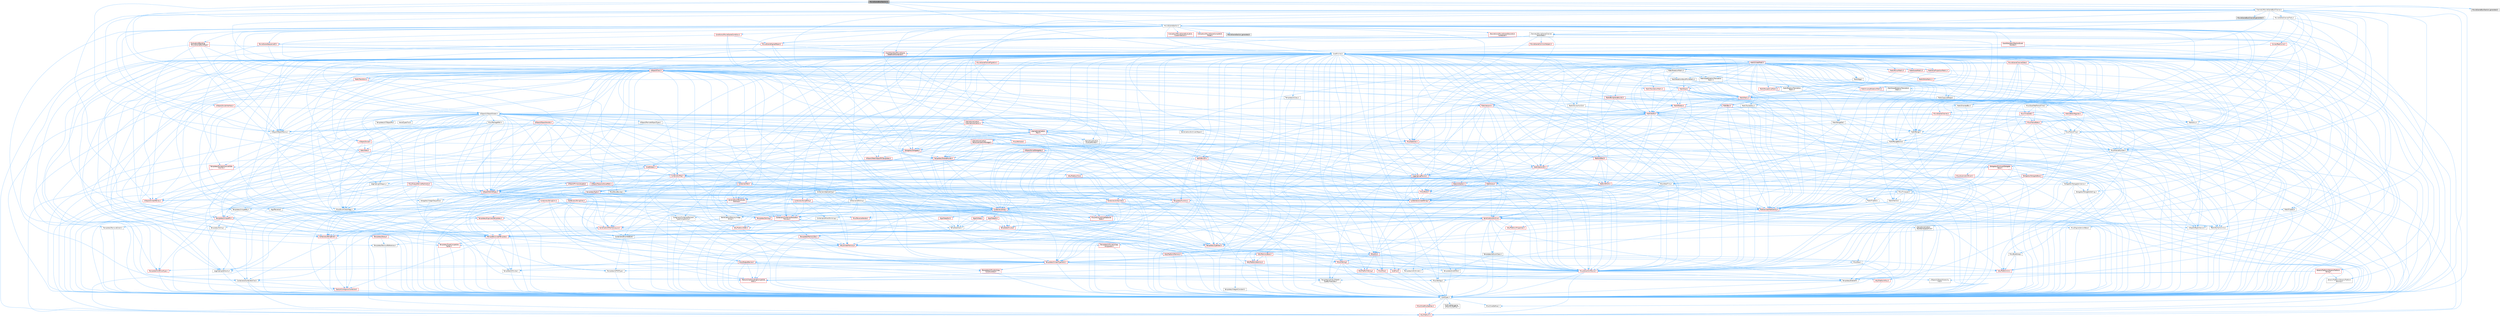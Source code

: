 digraph "MovieSceneBoolSection.h"
{
 // INTERACTIVE_SVG=YES
 // LATEX_PDF_SIZE
  bgcolor="transparent";
  edge [fontname=Helvetica,fontsize=10,labelfontname=Helvetica,labelfontsize=10];
  node [fontname=Helvetica,fontsize=10,shape=box,height=0.2,width=0.4];
  Node1 [id="Node000001",label="MovieSceneBoolSection.h",height=0.2,width=0.4,color="gray40", fillcolor="grey60", style="filled", fontcolor="black",tooltip=" "];
  Node1 -> Node2 [id="edge1_Node000001_Node000002",color="steelblue1",style="solid",tooltip=" "];
  Node2 [id="Node000002",label="Channels/MovieSceneBoolChannel.h",height=0.2,width=0.4,color="grey40", fillcolor="white", style="filled",URL="$d9/d66/MovieSceneBoolChannel_8h.html",tooltip=" "];
  Node2 -> Node3 [id="edge2_Node000002_Node000003",color="steelblue1",style="solid",tooltip=" "];
  Node3 [id="Node000003",label="Channels/MovieSceneChannel\lEditorData.h",height=0.2,width=0.4,color="grey40", fillcolor="white", style="filled",URL="$de/dee/MovieSceneChannelEditorData_8h.html",tooltip=" "];
  Node3 -> Node4 [id="edge3_Node000003_Node000004",color="steelblue1",style="solid",tooltip=" "];
  Node4 [id="Node000004",label="HAL/Platform.h",height=0.2,width=0.4,color="red", fillcolor="#FFF0F0", style="filled",URL="$d9/dd0/Platform_8h.html",tooltip=" "];
  Node3 -> Node14 [id="edge4_Node000003_Node000014",color="steelblue1",style="solid",tooltip=" "];
  Node14 [id="Node000014",label="Internationalization\l/Text.h",height=0.2,width=0.4,color="red", fillcolor="#FFF0F0", style="filled",URL="$d6/d35/Text_8h.html",tooltip=" "];
  Node14 -> Node15 [id="edge5_Node000014_Node000015",color="steelblue1",style="solid",tooltip=" "];
  Node15 [id="Node000015",label="CoreTypes.h",height=0.2,width=0.4,color="grey40", fillcolor="white", style="filled",URL="$dc/dec/CoreTypes_8h.html",tooltip=" "];
  Node15 -> Node4 [id="edge6_Node000015_Node000004",color="steelblue1",style="solid",tooltip=" "];
  Node15 -> Node16 [id="edge7_Node000015_Node000016",color="steelblue1",style="solid",tooltip=" "];
  Node16 [id="Node000016",label="ProfilingDebugging\l/UMemoryDefines.h",height=0.2,width=0.4,color="grey40", fillcolor="white", style="filled",URL="$d2/da2/UMemoryDefines_8h.html",tooltip=" "];
  Node15 -> Node17 [id="edge8_Node000015_Node000017",color="steelblue1",style="solid",tooltip=" "];
  Node17 [id="Node000017",label="Misc/CoreMiscDefines.h",height=0.2,width=0.4,color="red", fillcolor="#FFF0F0", style="filled",URL="$da/d38/CoreMiscDefines_8h.html",tooltip=" "];
  Node17 -> Node4 [id="edge9_Node000017_Node000004",color="steelblue1",style="solid",tooltip=" "];
  Node15 -> Node18 [id="edge10_Node000015_Node000018",color="steelblue1",style="solid",tooltip=" "];
  Node18 [id="Node000018",label="Misc/CoreDefines.h",height=0.2,width=0.4,color="grey40", fillcolor="white", style="filled",URL="$d3/dd2/CoreDefines_8h.html",tooltip=" "];
  Node14 -> Node19 [id="edge11_Node000014_Node000019",color="steelblue1",style="solid",tooltip=" "];
  Node19 [id="Node000019",label="HAL/PlatformAtomics.h",height=0.2,width=0.4,color="red", fillcolor="#FFF0F0", style="filled",URL="$d3/d36/PlatformAtomics_8h.html",tooltip=" "];
  Node19 -> Node15 [id="edge12_Node000019_Node000015",color="steelblue1",style="solid",tooltip=" "];
  Node14 -> Node22 [id="edge13_Node000014_Node000022",color="steelblue1",style="solid",tooltip=" "];
  Node22 [id="Node000022",label="Misc/AssertionMacros.h",height=0.2,width=0.4,color="red", fillcolor="#FFF0F0", style="filled",URL="$d0/dfa/AssertionMacros_8h.html",tooltip=" "];
  Node22 -> Node15 [id="edge14_Node000022_Node000015",color="steelblue1",style="solid",tooltip=" "];
  Node22 -> Node4 [id="edge15_Node000022_Node000004",color="steelblue1",style="solid",tooltip=" "];
  Node22 -> Node23 [id="edge16_Node000022_Node000023",color="steelblue1",style="solid",tooltip=" "];
  Node23 [id="Node000023",label="HAL/PlatformMisc.h",height=0.2,width=0.4,color="red", fillcolor="#FFF0F0", style="filled",URL="$d0/df5/PlatformMisc_8h.html",tooltip=" "];
  Node23 -> Node15 [id="edge17_Node000023_Node000015",color="steelblue1",style="solid",tooltip=" "];
  Node22 -> Node56 [id="edge18_Node000022_Node000056",color="steelblue1",style="solid",tooltip=" "];
  Node56 [id="Node000056",label="Templates/EnableIf.h",height=0.2,width=0.4,color="grey40", fillcolor="white", style="filled",URL="$d7/d60/EnableIf_8h.html",tooltip=" "];
  Node56 -> Node15 [id="edge19_Node000056_Node000015",color="steelblue1",style="solid",tooltip=" "];
  Node22 -> Node57 [id="edge20_Node000022_Node000057",color="steelblue1",style="solid",tooltip=" "];
  Node57 [id="Node000057",label="Templates/IsArrayOrRefOf\lTypeByPredicate.h",height=0.2,width=0.4,color="grey40", fillcolor="white", style="filled",URL="$d6/da1/IsArrayOrRefOfTypeByPredicate_8h.html",tooltip=" "];
  Node57 -> Node15 [id="edge21_Node000057_Node000015",color="steelblue1",style="solid",tooltip=" "];
  Node22 -> Node60 [id="edge22_Node000022_Node000060",color="steelblue1",style="solid",tooltip=" "];
  Node60 [id="Node000060",label="Traits/IsCharEncodingCompatible\lWith.h",height=0.2,width=0.4,color="red", fillcolor="#FFF0F0", style="filled",URL="$df/dd1/IsCharEncodingCompatibleWith_8h.html",tooltip=" "];
  Node22 -> Node62 [id="edge23_Node000022_Node000062",color="steelblue1",style="solid",tooltip=" "];
  Node62 [id="Node000062",label="Misc/VarArgs.h",height=0.2,width=0.4,color="grey40", fillcolor="white", style="filled",URL="$d5/d6f/VarArgs_8h.html",tooltip=" "];
  Node62 -> Node15 [id="edge24_Node000062_Node000015",color="steelblue1",style="solid",tooltip=" "];
  Node14 -> Node47 [id="edge25_Node000014_Node000047",color="steelblue1",style="solid",tooltip=" "];
  Node47 [id="Node000047",label="Misc/EnumClassFlags.h",height=0.2,width=0.4,color="grey40", fillcolor="white", style="filled",URL="$d8/de7/EnumClassFlags_8h.html",tooltip=" "];
  Node14 -> Node70 [id="edge26_Node000014_Node000070",color="steelblue1",style="solid",tooltip=" "];
  Node70 [id="Node000070",label="Templates/UnrealTypeTraits.h",height=0.2,width=0.4,color="red", fillcolor="#FFF0F0", style="filled",URL="$d2/d2d/UnrealTypeTraits_8h.html",tooltip=" "];
  Node70 -> Node15 [id="edge27_Node000070_Node000015",color="steelblue1",style="solid",tooltip=" "];
  Node70 -> Node71 [id="edge28_Node000070_Node000071",color="steelblue1",style="solid",tooltip=" "];
  Node71 [id="Node000071",label="Templates/IsPointer.h",height=0.2,width=0.4,color="grey40", fillcolor="white", style="filled",URL="$d7/d05/IsPointer_8h.html",tooltip=" "];
  Node71 -> Node15 [id="edge29_Node000071_Node000015",color="steelblue1",style="solid",tooltip=" "];
  Node70 -> Node22 [id="edge30_Node000070_Node000022",color="steelblue1",style="solid",tooltip=" "];
  Node70 -> Node72 [id="edge31_Node000070_Node000072",color="steelblue1",style="solid",tooltip=" "];
  Node72 [id="Node000072",label="Templates/AndOrNot.h",height=0.2,width=0.4,color="grey40", fillcolor="white", style="filled",URL="$db/d0a/AndOrNot_8h.html",tooltip=" "];
  Node72 -> Node15 [id="edge32_Node000072_Node000015",color="steelblue1",style="solid",tooltip=" "];
  Node70 -> Node56 [id="edge33_Node000070_Node000056",color="steelblue1",style="solid",tooltip=" "];
  Node70 -> Node73 [id="edge34_Node000070_Node000073",color="steelblue1",style="solid",tooltip=" "];
  Node73 [id="Node000073",label="Templates/IsArithmetic.h",height=0.2,width=0.4,color="grey40", fillcolor="white", style="filled",URL="$d2/d5d/IsArithmetic_8h.html",tooltip=" "];
  Node73 -> Node15 [id="edge35_Node000073_Node000015",color="steelblue1",style="solid",tooltip=" "];
  Node70 -> Node75 [id="edge36_Node000070_Node000075",color="steelblue1",style="solid",tooltip=" "];
  Node75 [id="Node000075",label="Templates/IsPODType.h",height=0.2,width=0.4,color="grey40", fillcolor="white", style="filled",URL="$d7/db1/IsPODType_8h.html",tooltip=" "];
  Node75 -> Node15 [id="edge37_Node000075_Node000015",color="steelblue1",style="solid",tooltip=" "];
  Node70 -> Node76 [id="edge38_Node000070_Node000076",color="steelblue1",style="solid",tooltip=" "];
  Node76 [id="Node000076",label="Templates/IsUECoreType.h",height=0.2,width=0.4,color="red", fillcolor="#FFF0F0", style="filled",URL="$d1/db8/IsUECoreType_8h.html",tooltip=" "];
  Node76 -> Node15 [id="edge39_Node000076_Node000015",color="steelblue1",style="solid",tooltip=" "];
  Node70 -> Node77 [id="edge40_Node000070_Node000077",color="steelblue1",style="solid",tooltip=" "];
  Node77 [id="Node000077",label="Templates/IsTriviallyCopy\lConstructible.h",height=0.2,width=0.4,color="red", fillcolor="#FFF0F0", style="filled",URL="$d3/d78/IsTriviallyCopyConstructible_8h.html",tooltip=" "];
  Node77 -> Node15 [id="edge41_Node000077_Node000015",color="steelblue1",style="solid",tooltip=" "];
  Node14 -> Node78 [id="edge42_Node000014_Node000078",color="steelblue1",style="solid",tooltip=" "];
  Node78 [id="Node000078",label="Containers/Array.h",height=0.2,width=0.4,color="red", fillcolor="#FFF0F0", style="filled",URL="$df/dd0/Array_8h.html",tooltip=" "];
  Node78 -> Node15 [id="edge43_Node000078_Node000015",color="steelblue1",style="solid",tooltip=" "];
  Node78 -> Node22 [id="edge44_Node000078_Node000022",color="steelblue1",style="solid",tooltip=" "];
  Node78 -> Node79 [id="edge45_Node000078_Node000079",color="steelblue1",style="solid",tooltip=" "];
  Node79 [id="Node000079",label="Misc/IntrusiveUnsetOptional\lState.h",height=0.2,width=0.4,color="red", fillcolor="#FFF0F0", style="filled",URL="$d2/d0a/IntrusiveUnsetOptionalState_8h.html",tooltip=" "];
  Node78 -> Node81 [id="edge46_Node000078_Node000081",color="steelblue1",style="solid",tooltip=" "];
  Node81 [id="Node000081",label="Misc/ReverseIterate.h",height=0.2,width=0.4,color="red", fillcolor="#FFF0F0", style="filled",URL="$db/de3/ReverseIterate_8h.html",tooltip=" "];
  Node81 -> Node4 [id="edge47_Node000081_Node000004",color="steelblue1",style="solid",tooltip=" "];
  Node78 -> Node83 [id="edge48_Node000078_Node000083",color="steelblue1",style="solid",tooltip=" "];
  Node83 [id="Node000083",label="HAL/UnrealMemory.h",height=0.2,width=0.4,color="red", fillcolor="#FFF0F0", style="filled",URL="$d9/d96/UnrealMemory_8h.html",tooltip=" "];
  Node83 -> Node15 [id="edge49_Node000083_Node000015",color="steelblue1",style="solid",tooltip=" "];
  Node83 -> Node87 [id="edge50_Node000083_Node000087",color="steelblue1",style="solid",tooltip=" "];
  Node87 [id="Node000087",label="HAL/MemoryBase.h",height=0.2,width=0.4,color="red", fillcolor="#FFF0F0", style="filled",URL="$d6/d9f/MemoryBase_8h.html",tooltip=" "];
  Node87 -> Node15 [id="edge51_Node000087_Node000015",color="steelblue1",style="solid",tooltip=" "];
  Node87 -> Node19 [id="edge52_Node000087_Node000019",color="steelblue1",style="solid",tooltip=" "];
  Node87 -> Node35 [id="edge53_Node000087_Node000035",color="steelblue1",style="solid",tooltip=" "];
  Node35 [id="Node000035",label="HAL/PlatformCrt.h",height=0.2,width=0.4,color="red", fillcolor="#FFF0F0", style="filled",URL="$d8/d75/PlatformCrt_8h.html",tooltip=" "];
  Node87 -> Node88 [id="edge54_Node000087_Node000088",color="steelblue1",style="solid",tooltip=" "];
  Node88 [id="Node000088",label="Misc/Exec.h",height=0.2,width=0.4,color="grey40", fillcolor="white", style="filled",URL="$de/ddb/Exec_8h.html",tooltip=" "];
  Node88 -> Node15 [id="edge55_Node000088_Node000015",color="steelblue1",style="solid",tooltip=" "];
  Node88 -> Node22 [id="edge56_Node000088_Node000022",color="steelblue1",style="solid",tooltip=" "];
  Node87 -> Node89 [id="edge57_Node000087_Node000089",color="steelblue1",style="solid",tooltip=" "];
  Node89 [id="Node000089",label="Misc/OutputDevice.h",height=0.2,width=0.4,color="red", fillcolor="#FFF0F0", style="filled",URL="$d7/d32/OutputDevice_8h.html",tooltip=" "];
  Node89 -> Node30 [id="edge58_Node000089_Node000030",color="steelblue1",style="solid",tooltip=" "];
  Node30 [id="Node000030",label="CoreFwd.h",height=0.2,width=0.4,color="red", fillcolor="#FFF0F0", style="filled",URL="$d1/d1e/CoreFwd_8h.html",tooltip=" "];
  Node30 -> Node15 [id="edge59_Node000030_Node000015",color="steelblue1",style="solid",tooltip=" "];
  Node30 -> Node31 [id="edge60_Node000030_Node000031",color="steelblue1",style="solid",tooltip=" "];
  Node31 [id="Node000031",label="Containers/ContainersFwd.h",height=0.2,width=0.4,color="grey40", fillcolor="white", style="filled",URL="$d4/d0a/ContainersFwd_8h.html",tooltip=" "];
  Node31 -> Node4 [id="edge61_Node000031_Node000004",color="steelblue1",style="solid",tooltip=" "];
  Node31 -> Node15 [id="edge62_Node000031_Node000015",color="steelblue1",style="solid",tooltip=" "];
  Node31 -> Node28 [id="edge63_Node000031_Node000028",color="steelblue1",style="solid",tooltip=" "];
  Node28 [id="Node000028",label="Traits/IsContiguousContainer.h",height=0.2,width=0.4,color="red", fillcolor="#FFF0F0", style="filled",URL="$d5/d3c/IsContiguousContainer_8h.html",tooltip=" "];
  Node28 -> Node15 [id="edge64_Node000028_Node000015",color="steelblue1",style="solid",tooltip=" "];
  Node30 -> Node33 [id="edge65_Node000030_Node000033",color="steelblue1",style="solid",tooltip=" "];
  Node33 [id="Node000033",label="UObject/UObjectHierarchy\lFwd.h",height=0.2,width=0.4,color="grey40", fillcolor="white", style="filled",URL="$d3/d13/UObjectHierarchyFwd_8h.html",tooltip=" "];
  Node89 -> Node15 [id="edge66_Node000089_Node000015",color="steelblue1",style="solid",tooltip=" "];
  Node89 -> Node90 [id="edge67_Node000089_Node000090",color="steelblue1",style="solid",tooltip=" "];
  Node90 [id="Node000090",label="Logging/LogVerbosity.h",height=0.2,width=0.4,color="grey40", fillcolor="white", style="filled",URL="$d2/d8f/LogVerbosity_8h.html",tooltip=" "];
  Node90 -> Node15 [id="edge68_Node000090_Node000015",color="steelblue1",style="solid",tooltip=" "];
  Node89 -> Node62 [id="edge69_Node000089_Node000062",color="steelblue1",style="solid",tooltip=" "];
  Node89 -> Node57 [id="edge70_Node000089_Node000057",color="steelblue1",style="solid",tooltip=" "];
  Node89 -> Node60 [id="edge71_Node000089_Node000060",color="steelblue1",style="solid",tooltip=" "];
  Node83 -> Node98 [id="edge72_Node000083_Node000098",color="steelblue1",style="solid",tooltip=" "];
  Node98 [id="Node000098",label="HAL/PlatformMemory.h",height=0.2,width=0.4,color="red", fillcolor="#FFF0F0", style="filled",URL="$de/d68/PlatformMemory_8h.html",tooltip=" "];
  Node98 -> Node15 [id="edge73_Node000098_Node000015",color="steelblue1",style="solid",tooltip=" "];
  Node83 -> Node71 [id="edge74_Node000083_Node000071",color="steelblue1",style="solid",tooltip=" "];
  Node78 -> Node70 [id="edge75_Node000078_Node000070",color="steelblue1",style="solid",tooltip=" "];
  Node78 -> Node101 [id="edge76_Node000078_Node000101",color="steelblue1",style="solid",tooltip=" "];
  Node101 [id="Node000101",label="Templates/UnrealTemplate.h",height=0.2,width=0.4,color="red", fillcolor="#FFF0F0", style="filled",URL="$d4/d24/UnrealTemplate_8h.html",tooltip=" "];
  Node101 -> Node15 [id="edge77_Node000101_Node000015",color="steelblue1",style="solid",tooltip=" "];
  Node101 -> Node71 [id="edge78_Node000101_Node000071",color="steelblue1",style="solid",tooltip=" "];
  Node101 -> Node83 [id="edge79_Node000101_Node000083",color="steelblue1",style="solid",tooltip=" "];
  Node101 -> Node70 [id="edge80_Node000101_Node000070",color="steelblue1",style="solid",tooltip=" "];
  Node101 -> Node104 [id="edge81_Node000101_Node000104",color="steelblue1",style="solid",tooltip=" "];
  Node104 [id="Node000104",label="Templates/RemoveReference.h",height=0.2,width=0.4,color="grey40", fillcolor="white", style="filled",URL="$da/dbe/RemoveReference_8h.html",tooltip=" "];
  Node104 -> Node15 [id="edge82_Node000104_Node000015",color="steelblue1",style="solid",tooltip=" "];
  Node101 -> Node105 [id="edge83_Node000101_Node000105",color="steelblue1",style="solid",tooltip=" "];
  Node105 [id="Node000105",label="Templates/TypeCompatible\lBytes.h",height=0.2,width=0.4,color="red", fillcolor="#FFF0F0", style="filled",URL="$df/d0a/TypeCompatibleBytes_8h.html",tooltip=" "];
  Node105 -> Node15 [id="edge84_Node000105_Node000015",color="steelblue1",style="solid",tooltip=" "];
  Node101 -> Node28 [id="edge85_Node000101_Node000028",color="steelblue1",style="solid",tooltip=" "];
  Node78 -> Node107 [id="edge86_Node000078_Node000107",color="steelblue1",style="solid",tooltip=" "];
  Node107 [id="Node000107",label="Containers/AllowShrinking.h",height=0.2,width=0.4,color="grey40", fillcolor="white", style="filled",URL="$d7/d1a/AllowShrinking_8h.html",tooltip=" "];
  Node107 -> Node15 [id="edge87_Node000107_Node000015",color="steelblue1",style="solid",tooltip=" "];
  Node78 -> Node108 [id="edge88_Node000078_Node000108",color="steelblue1",style="solid",tooltip=" "];
  Node108 [id="Node000108",label="Containers/ContainerAllocation\lPolicies.h",height=0.2,width=0.4,color="red", fillcolor="#FFF0F0", style="filled",URL="$d7/dff/ContainerAllocationPolicies_8h.html",tooltip=" "];
  Node108 -> Node15 [id="edge89_Node000108_Node000015",color="steelblue1",style="solid",tooltip=" "];
  Node108 -> Node108 [id="edge90_Node000108_Node000108",color="steelblue1",style="solid",tooltip=" "];
  Node108 -> Node110 [id="edge91_Node000108_Node000110",color="steelblue1",style="solid",tooltip=" "];
  Node110 [id="Node000110",label="HAL/PlatformMath.h",height=0.2,width=0.4,color="red", fillcolor="#FFF0F0", style="filled",URL="$dc/d53/PlatformMath_8h.html",tooltip=" "];
  Node110 -> Node15 [id="edge92_Node000110_Node000015",color="steelblue1",style="solid",tooltip=" "];
  Node108 -> Node83 [id="edge93_Node000108_Node000083",color="steelblue1",style="solid",tooltip=" "];
  Node108 -> Node45 [id="edge94_Node000108_Node000045",color="steelblue1",style="solid",tooltip=" "];
  Node45 [id="Node000045",label="Math/NumericLimits.h",height=0.2,width=0.4,color="grey40", fillcolor="white", style="filled",URL="$df/d1b/NumericLimits_8h.html",tooltip=" "];
  Node45 -> Node15 [id="edge95_Node000045_Node000015",color="steelblue1",style="solid",tooltip=" "];
  Node108 -> Node22 [id="edge96_Node000108_Node000022",color="steelblue1",style="solid",tooltip=" "];
  Node108 -> Node119 [id="edge97_Node000108_Node000119",color="steelblue1",style="solid",tooltip=" "];
  Node119 [id="Node000119",label="Templates/MemoryOps.h",height=0.2,width=0.4,color="red", fillcolor="#FFF0F0", style="filled",URL="$db/dea/MemoryOps_8h.html",tooltip=" "];
  Node119 -> Node15 [id="edge98_Node000119_Node000015",color="steelblue1",style="solid",tooltip=" "];
  Node119 -> Node83 [id="edge99_Node000119_Node000083",color="steelblue1",style="solid",tooltip=" "];
  Node119 -> Node96 [id="edge100_Node000119_Node000096",color="steelblue1",style="solid",tooltip=" "];
  Node96 [id="Node000096",label="Templates/IsTriviallyCopy\lAssignable.h",height=0.2,width=0.4,color="red", fillcolor="#FFF0F0", style="filled",URL="$d2/df2/IsTriviallyCopyAssignable_8h.html",tooltip=" "];
  Node96 -> Node15 [id="edge101_Node000096_Node000015",color="steelblue1",style="solid",tooltip=" "];
  Node119 -> Node77 [id="edge102_Node000119_Node000077",color="steelblue1",style="solid",tooltip=" "];
  Node119 -> Node70 [id="edge103_Node000119_Node000070",color="steelblue1",style="solid",tooltip=" "];
  Node108 -> Node105 [id="edge104_Node000108_Node000105",color="steelblue1",style="solid",tooltip=" "];
  Node78 -> Node120 [id="edge105_Node000078_Node000120",color="steelblue1",style="solid",tooltip=" "];
  Node120 [id="Node000120",label="Containers/ContainerElement\lTypeCompatibility.h",height=0.2,width=0.4,color="grey40", fillcolor="white", style="filled",URL="$df/ddf/ContainerElementTypeCompatibility_8h.html",tooltip=" "];
  Node120 -> Node15 [id="edge106_Node000120_Node000015",color="steelblue1",style="solid",tooltip=" "];
  Node120 -> Node70 [id="edge107_Node000120_Node000070",color="steelblue1",style="solid",tooltip=" "];
  Node78 -> Node121 [id="edge108_Node000078_Node000121",color="steelblue1",style="solid",tooltip=" "];
  Node121 [id="Node000121",label="Serialization/Archive.h",height=0.2,width=0.4,color="red", fillcolor="#FFF0F0", style="filled",URL="$d7/d3b/Archive_8h.html",tooltip=" "];
  Node121 -> Node30 [id="edge109_Node000121_Node000030",color="steelblue1",style="solid",tooltip=" "];
  Node121 -> Node15 [id="edge110_Node000121_Node000015",color="steelblue1",style="solid",tooltip=" "];
  Node121 -> Node122 [id="edge111_Node000121_Node000122",color="steelblue1",style="solid",tooltip=" "];
  Node122 [id="Node000122",label="HAL/PlatformProperties.h",height=0.2,width=0.4,color="red", fillcolor="#FFF0F0", style="filled",URL="$d9/db0/PlatformProperties_8h.html",tooltip=" "];
  Node122 -> Node15 [id="edge112_Node000122_Node000015",color="steelblue1",style="solid",tooltip=" "];
  Node121 -> Node125 [id="edge113_Node000121_Node000125",color="steelblue1",style="solid",tooltip=" "];
  Node125 [id="Node000125",label="Internationalization\l/TextNamespaceFwd.h",height=0.2,width=0.4,color="grey40", fillcolor="white", style="filled",URL="$d8/d97/TextNamespaceFwd_8h.html",tooltip=" "];
  Node125 -> Node15 [id="edge114_Node000125_Node000015",color="steelblue1",style="solid",tooltip=" "];
  Node121 -> Node22 [id="edge115_Node000121_Node000022",color="steelblue1",style="solid",tooltip=" "];
  Node121 -> Node126 [id="edge116_Node000121_Node000126",color="steelblue1",style="solid",tooltip=" "];
  Node126 [id="Node000126",label="Misc/EngineVersionBase.h",height=0.2,width=0.4,color="grey40", fillcolor="white", style="filled",URL="$d5/d2b/EngineVersionBase_8h.html",tooltip=" "];
  Node126 -> Node15 [id="edge117_Node000126_Node000015",color="steelblue1",style="solid",tooltip=" "];
  Node121 -> Node62 [id="edge118_Node000121_Node000062",color="steelblue1",style="solid",tooltip=" "];
  Node121 -> Node56 [id="edge119_Node000121_Node000056",color="steelblue1",style="solid",tooltip=" "];
  Node121 -> Node57 [id="edge120_Node000121_Node000057",color="steelblue1",style="solid",tooltip=" "];
  Node121 -> Node129 [id="edge121_Node000121_Node000129",color="steelblue1",style="solid",tooltip=" "];
  Node129 [id="Node000129",label="Templates/IsEnumClass.h",height=0.2,width=0.4,color="grey40", fillcolor="white", style="filled",URL="$d7/d15/IsEnumClass_8h.html",tooltip=" "];
  Node129 -> Node15 [id="edge122_Node000129_Node000015",color="steelblue1",style="solid",tooltip=" "];
  Node129 -> Node72 [id="edge123_Node000129_Node000072",color="steelblue1",style="solid",tooltip=" "];
  Node121 -> Node101 [id="edge124_Node000121_Node000101",color="steelblue1",style="solid",tooltip=" "];
  Node121 -> Node60 [id="edge125_Node000121_Node000060",color="steelblue1",style="solid",tooltip=" "];
  Node121 -> Node130 [id="edge126_Node000121_Node000130",color="steelblue1",style="solid",tooltip=" "];
  Node130 [id="Node000130",label="UObject/ObjectVersion.h",height=0.2,width=0.4,color="grey40", fillcolor="white", style="filled",URL="$da/d63/ObjectVersion_8h.html",tooltip=" "];
  Node130 -> Node15 [id="edge127_Node000130_Node000015",color="steelblue1",style="solid",tooltip=" "];
  Node78 -> Node131 [id="edge128_Node000078_Node000131",color="steelblue1",style="solid",tooltip=" "];
  Node131 [id="Node000131",label="Serialization/MemoryImage\lWriter.h",height=0.2,width=0.4,color="grey40", fillcolor="white", style="filled",URL="$d0/d08/MemoryImageWriter_8h.html",tooltip=" "];
  Node131 -> Node15 [id="edge129_Node000131_Node000015",color="steelblue1",style="solid",tooltip=" "];
  Node131 -> Node132 [id="edge130_Node000131_Node000132",color="steelblue1",style="solid",tooltip=" "];
  Node132 [id="Node000132",label="Serialization/MemoryLayout.h",height=0.2,width=0.4,color="red", fillcolor="#FFF0F0", style="filled",URL="$d7/d66/MemoryLayout_8h.html",tooltip=" "];
  Node132 -> Node135 [id="edge131_Node000132_Node000135",color="steelblue1",style="solid",tooltip=" "];
  Node135 [id="Node000135",label="Containers/EnumAsByte.h",height=0.2,width=0.4,color="grey40", fillcolor="white", style="filled",URL="$d6/d9a/EnumAsByte_8h.html",tooltip=" "];
  Node135 -> Node15 [id="edge132_Node000135_Node000015",color="steelblue1",style="solid",tooltip=" "];
  Node135 -> Node75 [id="edge133_Node000135_Node000075",color="steelblue1",style="solid",tooltip=" "];
  Node135 -> Node136 [id="edge134_Node000135_Node000136",color="steelblue1",style="solid",tooltip=" "];
  Node136 [id="Node000136",label="Templates/TypeHash.h",height=0.2,width=0.4,color="red", fillcolor="#FFF0F0", style="filled",URL="$d1/d62/TypeHash_8h.html",tooltip=" "];
  Node136 -> Node15 [id="edge135_Node000136_Node000015",color="steelblue1",style="solid",tooltip=" "];
  Node136 -> Node137 [id="edge136_Node000136_Node000137",color="steelblue1",style="solid",tooltip=" "];
  Node137 [id="Node000137",label="Misc/Crc.h",height=0.2,width=0.4,color="red", fillcolor="#FFF0F0", style="filled",URL="$d4/dd2/Crc_8h.html",tooltip=" "];
  Node137 -> Node15 [id="edge137_Node000137_Node000015",color="steelblue1",style="solid",tooltip=" "];
  Node137 -> Node85 [id="edge138_Node000137_Node000085",color="steelblue1",style="solid",tooltip=" "];
  Node85 [id="Node000085",label="HAL/PlatformString.h",height=0.2,width=0.4,color="red", fillcolor="#FFF0F0", style="filled",URL="$db/db5/PlatformString_8h.html",tooltip=" "];
  Node85 -> Node15 [id="edge139_Node000085_Node000015",color="steelblue1",style="solid",tooltip=" "];
  Node137 -> Node22 [id="edge140_Node000137_Node000022",color="steelblue1",style="solid",tooltip=" "];
  Node137 -> Node138 [id="edge141_Node000137_Node000138",color="steelblue1",style="solid",tooltip=" "];
  Node138 [id="Node000138",label="Misc/CString.h",height=0.2,width=0.4,color="red", fillcolor="#FFF0F0", style="filled",URL="$d2/d49/CString_8h.html",tooltip=" "];
  Node138 -> Node15 [id="edge142_Node000138_Node000015",color="steelblue1",style="solid",tooltip=" "];
  Node138 -> Node35 [id="edge143_Node000138_Node000035",color="steelblue1",style="solid",tooltip=" "];
  Node138 -> Node85 [id="edge144_Node000138_Node000085",color="steelblue1",style="solid",tooltip=" "];
  Node138 -> Node22 [id="edge145_Node000138_Node000022",color="steelblue1",style="solid",tooltip=" "];
  Node138 -> Node139 [id="edge146_Node000138_Node000139",color="steelblue1",style="solid",tooltip=" "];
  Node139 [id="Node000139",label="Misc/Char.h",height=0.2,width=0.4,color="red", fillcolor="#FFF0F0", style="filled",URL="$d0/d58/Char_8h.html",tooltip=" "];
  Node139 -> Node15 [id="edge147_Node000139_Node000015",color="steelblue1",style="solid",tooltip=" "];
  Node138 -> Node62 [id="edge148_Node000138_Node000062",color="steelblue1",style="solid",tooltip=" "];
  Node138 -> Node57 [id="edge149_Node000138_Node000057",color="steelblue1",style="solid",tooltip=" "];
  Node138 -> Node60 [id="edge150_Node000138_Node000060",color="steelblue1",style="solid",tooltip=" "];
  Node137 -> Node139 [id="edge151_Node000137_Node000139",color="steelblue1",style="solid",tooltip=" "];
  Node137 -> Node70 [id="edge152_Node000137_Node000070",color="steelblue1",style="solid",tooltip=" "];
  Node132 -> Node25 [id="edge153_Node000132_Node000025",color="steelblue1",style="solid",tooltip=" "];
  Node25 [id="Node000025",label="Containers/StringFwd.h",height=0.2,width=0.4,color="red", fillcolor="#FFF0F0", style="filled",URL="$df/d37/StringFwd_8h.html",tooltip=" "];
  Node25 -> Node15 [id="edge154_Node000025_Node000015",color="steelblue1",style="solid",tooltip=" "];
  Node25 -> Node28 [id="edge155_Node000025_Node000028",color="steelblue1",style="solid",tooltip=" "];
  Node132 -> Node83 [id="edge156_Node000132_Node000083",color="steelblue1",style="solid",tooltip=" "];
  Node132 -> Node56 [id="edge157_Node000132_Node000056",color="steelblue1",style="solid",tooltip=" "];
  Node132 -> Node101 [id="edge158_Node000132_Node000101",color="steelblue1",style="solid",tooltip=" "];
  Node78 -> Node145 [id="edge159_Node000078_Node000145",color="steelblue1",style="solid",tooltip=" "];
  Node145 [id="Node000145",label="Algo/Heapify.h",height=0.2,width=0.4,color="red", fillcolor="#FFF0F0", style="filled",URL="$d0/d2a/Heapify_8h.html",tooltip=" "];
  Node145 -> Node147 [id="edge160_Node000145_Node000147",color="steelblue1",style="solid",tooltip=" "];
  Node147 [id="Node000147",label="Templates/Invoke.h",height=0.2,width=0.4,color="red", fillcolor="#FFF0F0", style="filled",URL="$d7/deb/Invoke_8h.html",tooltip=" "];
  Node147 -> Node15 [id="edge161_Node000147_Node000015",color="steelblue1",style="solid",tooltip=" "];
  Node147 -> Node101 [id="edge162_Node000147_Node000101",color="steelblue1",style="solid",tooltip=" "];
  Node145 -> Node152 [id="edge163_Node000145_Node000152",color="steelblue1",style="solid",tooltip=" "];
  Node152 [id="Node000152",label="Templates/Less.h",height=0.2,width=0.4,color="grey40", fillcolor="white", style="filled",URL="$de/dc8/Less_8h.html",tooltip=" "];
  Node152 -> Node15 [id="edge164_Node000152_Node000015",color="steelblue1",style="solid",tooltip=" "];
  Node152 -> Node101 [id="edge165_Node000152_Node000101",color="steelblue1",style="solid",tooltip=" "];
  Node145 -> Node101 [id="edge166_Node000145_Node000101",color="steelblue1",style="solid",tooltip=" "];
  Node78 -> Node153 [id="edge167_Node000078_Node000153",color="steelblue1",style="solid",tooltip=" "];
  Node153 [id="Node000153",label="Algo/HeapSort.h",height=0.2,width=0.4,color="red", fillcolor="#FFF0F0", style="filled",URL="$d3/d92/HeapSort_8h.html",tooltip=" "];
  Node153 -> Node152 [id="edge168_Node000153_Node000152",color="steelblue1",style="solid",tooltip=" "];
  Node153 -> Node101 [id="edge169_Node000153_Node000101",color="steelblue1",style="solid",tooltip=" "];
  Node78 -> Node154 [id="edge170_Node000078_Node000154",color="steelblue1",style="solid",tooltip=" "];
  Node154 [id="Node000154",label="Algo/IsHeap.h",height=0.2,width=0.4,color="red", fillcolor="#FFF0F0", style="filled",URL="$de/d32/IsHeap_8h.html",tooltip=" "];
  Node154 -> Node147 [id="edge171_Node000154_Node000147",color="steelblue1",style="solid",tooltip=" "];
  Node154 -> Node152 [id="edge172_Node000154_Node000152",color="steelblue1",style="solid",tooltip=" "];
  Node154 -> Node101 [id="edge173_Node000154_Node000101",color="steelblue1",style="solid",tooltip=" "];
  Node78 -> Node147 [id="edge174_Node000078_Node000147",color="steelblue1",style="solid",tooltip=" "];
  Node78 -> Node152 [id="edge175_Node000078_Node000152",color="steelblue1",style="solid",tooltip=" "];
  Node78 -> Node160 [id="edge176_Node000078_Node000160",color="steelblue1",style="solid",tooltip=" "];
  Node160 [id="Node000160",label="Templates/Sorting.h",height=0.2,width=0.4,color="red", fillcolor="#FFF0F0", style="filled",URL="$d3/d9e/Sorting_8h.html",tooltip=" "];
  Node160 -> Node15 [id="edge177_Node000160_Node000015",color="steelblue1",style="solid",tooltip=" "];
  Node160 -> Node110 [id="edge178_Node000160_Node000110",color="steelblue1",style="solid",tooltip=" "];
  Node160 -> Node152 [id="edge179_Node000160_Node000152",color="steelblue1",style="solid",tooltip=" "];
  Node78 -> Node164 [id="edge180_Node000078_Node000164",color="steelblue1",style="solid",tooltip=" "];
  Node164 [id="Node000164",label="Templates/AlignmentTemplates.h",height=0.2,width=0.4,color="red", fillcolor="#FFF0F0", style="filled",URL="$dd/d32/AlignmentTemplates_8h.html",tooltip=" "];
  Node164 -> Node15 [id="edge181_Node000164_Node000015",color="steelblue1",style="solid",tooltip=" "];
  Node164 -> Node71 [id="edge182_Node000164_Node000071",color="steelblue1",style="solid",tooltip=" "];
  Node14 -> Node165 [id="edge183_Node000014_Node000165",color="steelblue1",style="solid",tooltip=" "];
  Node165 [id="Node000165",label="Containers/UnrealString.h",height=0.2,width=0.4,color="red", fillcolor="#FFF0F0", style="filled",URL="$d5/dba/UnrealString_8h.html",tooltip=" "];
  Node14 -> Node135 [id="edge184_Node000014_Node000135",color="steelblue1",style="solid",tooltip=" "];
  Node14 -> Node213 [id="edge185_Node000014_Node000213",color="steelblue1",style="solid",tooltip=" "];
  Node213 [id="Node000213",label="Templates/SharedPointer.h",height=0.2,width=0.4,color="red", fillcolor="#FFF0F0", style="filled",URL="$d2/d17/SharedPointer_8h.html",tooltip=" "];
  Node213 -> Node15 [id="edge186_Node000213_Node000015",color="steelblue1",style="solid",tooltip=" "];
  Node213 -> Node79 [id="edge187_Node000213_Node000079",color="steelblue1",style="solid",tooltip=" "];
  Node213 -> Node214 [id="edge188_Node000213_Node000214",color="steelblue1",style="solid",tooltip=" "];
  Node214 [id="Node000214",label="Templates/PointerIsConvertible\lFromTo.h",height=0.2,width=0.4,color="red", fillcolor="#FFF0F0", style="filled",URL="$d6/d65/PointerIsConvertibleFromTo_8h.html",tooltip=" "];
  Node214 -> Node15 [id="edge189_Node000214_Node000015",color="steelblue1",style="solid",tooltip=" "];
  Node213 -> Node22 [id="edge190_Node000213_Node000022",color="steelblue1",style="solid",tooltip=" "];
  Node213 -> Node83 [id="edge191_Node000213_Node000083",color="steelblue1",style="solid",tooltip=" "];
  Node213 -> Node78 [id="edge192_Node000213_Node000078",color="steelblue1",style="solid",tooltip=" "];
  Node213 -> Node170 [id="edge193_Node000213_Node000170",color="steelblue1",style="solid",tooltip=" "];
  Node170 [id="Node000170",label="Containers/Map.h",height=0.2,width=0.4,color="red", fillcolor="#FFF0F0", style="filled",URL="$df/d79/Map_8h.html",tooltip=" "];
  Node170 -> Node15 [id="edge194_Node000170_Node000015",color="steelblue1",style="solid",tooltip=" "];
  Node170 -> Node171 [id="edge195_Node000170_Node000171",color="steelblue1",style="solid",tooltip=" "];
  Node171 [id="Node000171",label="Algo/Reverse.h",height=0.2,width=0.4,color="grey40", fillcolor="white", style="filled",URL="$d5/d93/Reverse_8h.html",tooltip=" "];
  Node171 -> Node15 [id="edge196_Node000171_Node000015",color="steelblue1",style="solid",tooltip=" "];
  Node171 -> Node101 [id="edge197_Node000171_Node000101",color="steelblue1",style="solid",tooltip=" "];
  Node170 -> Node120 [id="edge198_Node000170_Node000120",color="steelblue1",style="solid",tooltip=" "];
  Node170 -> Node172 [id="edge199_Node000170_Node000172",color="steelblue1",style="solid",tooltip=" "];
  Node172 [id="Node000172",label="Containers/Set.h",height=0.2,width=0.4,color="red", fillcolor="#FFF0F0", style="filled",URL="$d4/d45/Set_8h.html",tooltip=" "];
  Node172 -> Node108 [id="edge200_Node000172_Node000108",color="steelblue1",style="solid",tooltip=" "];
  Node172 -> Node120 [id="edge201_Node000172_Node000120",color="steelblue1",style="solid",tooltip=" "];
  Node172 -> Node174 [id="edge202_Node000172_Node000174",color="steelblue1",style="solid",tooltip=" "];
  Node174 [id="Node000174",label="Containers/SparseArray.h",height=0.2,width=0.4,color="grey40", fillcolor="white", style="filled",URL="$d5/dbf/SparseArray_8h.html",tooltip=" "];
  Node174 -> Node15 [id="edge203_Node000174_Node000015",color="steelblue1",style="solid",tooltip=" "];
  Node174 -> Node22 [id="edge204_Node000174_Node000022",color="steelblue1",style="solid",tooltip=" "];
  Node174 -> Node83 [id="edge205_Node000174_Node000083",color="steelblue1",style="solid",tooltip=" "];
  Node174 -> Node70 [id="edge206_Node000174_Node000070",color="steelblue1",style="solid",tooltip=" "];
  Node174 -> Node101 [id="edge207_Node000174_Node000101",color="steelblue1",style="solid",tooltip=" "];
  Node174 -> Node108 [id="edge208_Node000174_Node000108",color="steelblue1",style="solid",tooltip=" "];
  Node174 -> Node152 [id="edge209_Node000174_Node000152",color="steelblue1",style="solid",tooltip=" "];
  Node174 -> Node78 [id="edge210_Node000174_Node000078",color="steelblue1",style="solid",tooltip=" "];
  Node174 -> Node163 [id="edge211_Node000174_Node000163",color="steelblue1",style="solid",tooltip=" "];
  Node163 [id="Node000163",label="Math/UnrealMathUtility.h",height=0.2,width=0.4,color="red", fillcolor="#FFF0F0", style="filled",URL="$db/db8/UnrealMathUtility_8h.html",tooltip=" "];
  Node163 -> Node15 [id="edge212_Node000163_Node000015",color="steelblue1",style="solid",tooltip=" "];
  Node163 -> Node22 [id="edge213_Node000163_Node000022",color="steelblue1",style="solid",tooltip=" "];
  Node163 -> Node110 [id="edge214_Node000163_Node000110",color="steelblue1",style="solid",tooltip=" "];
  Node174 -> Node175 [id="edge215_Node000174_Node000175",color="steelblue1",style="solid",tooltip=" "];
  Node175 [id="Node000175",label="Containers/ScriptArray.h",height=0.2,width=0.4,color="red", fillcolor="#FFF0F0", style="filled",URL="$dc/daf/ScriptArray_8h.html",tooltip=" "];
  Node175 -> Node15 [id="edge216_Node000175_Node000015",color="steelblue1",style="solid",tooltip=" "];
  Node175 -> Node22 [id="edge217_Node000175_Node000022",color="steelblue1",style="solid",tooltip=" "];
  Node175 -> Node83 [id="edge218_Node000175_Node000083",color="steelblue1",style="solid",tooltip=" "];
  Node175 -> Node107 [id="edge219_Node000175_Node000107",color="steelblue1",style="solid",tooltip=" "];
  Node175 -> Node108 [id="edge220_Node000175_Node000108",color="steelblue1",style="solid",tooltip=" "];
  Node175 -> Node78 [id="edge221_Node000175_Node000078",color="steelblue1",style="solid",tooltip=" "];
  Node174 -> Node176 [id="edge222_Node000174_Node000176",color="steelblue1",style="solid",tooltip=" "];
  Node176 [id="Node000176",label="Containers/BitArray.h",height=0.2,width=0.4,color="grey40", fillcolor="white", style="filled",URL="$d1/de4/BitArray_8h.html",tooltip=" "];
  Node176 -> Node108 [id="edge223_Node000176_Node000108",color="steelblue1",style="solid",tooltip=" "];
  Node176 -> Node15 [id="edge224_Node000176_Node000015",color="steelblue1",style="solid",tooltip=" "];
  Node176 -> Node19 [id="edge225_Node000176_Node000019",color="steelblue1",style="solid",tooltip=" "];
  Node176 -> Node83 [id="edge226_Node000176_Node000083",color="steelblue1",style="solid",tooltip=" "];
  Node176 -> Node163 [id="edge227_Node000176_Node000163",color="steelblue1",style="solid",tooltip=" "];
  Node176 -> Node22 [id="edge228_Node000176_Node000022",color="steelblue1",style="solid",tooltip=" "];
  Node176 -> Node47 [id="edge229_Node000176_Node000047",color="steelblue1",style="solid",tooltip=" "];
  Node176 -> Node121 [id="edge230_Node000176_Node000121",color="steelblue1",style="solid",tooltip=" "];
  Node176 -> Node131 [id="edge231_Node000176_Node000131",color="steelblue1",style="solid",tooltip=" "];
  Node176 -> Node132 [id="edge232_Node000176_Node000132",color="steelblue1",style="solid",tooltip=" "];
  Node176 -> Node56 [id="edge233_Node000176_Node000056",color="steelblue1",style="solid",tooltip=" "];
  Node176 -> Node147 [id="edge234_Node000176_Node000147",color="steelblue1",style="solid",tooltip=" "];
  Node176 -> Node101 [id="edge235_Node000176_Node000101",color="steelblue1",style="solid",tooltip=" "];
  Node176 -> Node70 [id="edge236_Node000176_Node000070",color="steelblue1",style="solid",tooltip=" "];
  Node174 -> Node177 [id="edge237_Node000174_Node000177",color="steelblue1",style="solid",tooltip=" "];
  Node177 [id="Node000177",label="Serialization/Structured\lArchive.h",height=0.2,width=0.4,color="red", fillcolor="#FFF0F0", style="filled",URL="$d9/d1e/StructuredArchive_8h.html",tooltip=" "];
  Node177 -> Node78 [id="edge238_Node000177_Node000078",color="steelblue1",style="solid",tooltip=" "];
  Node177 -> Node108 [id="edge239_Node000177_Node000108",color="steelblue1",style="solid",tooltip=" "];
  Node177 -> Node15 [id="edge240_Node000177_Node000015",color="steelblue1",style="solid",tooltip=" "];
  Node177 -> Node121 [id="edge241_Node000177_Node000121",color="steelblue1",style="solid",tooltip=" "];
  Node177 -> Node188 [id="edge242_Node000177_Node000188",color="steelblue1",style="solid",tooltip=" "];
  Node188 [id="Node000188",label="Templates/UniqueObj.h",height=0.2,width=0.4,color="grey40", fillcolor="white", style="filled",URL="$da/d95/UniqueObj_8h.html",tooltip=" "];
  Node188 -> Node15 [id="edge243_Node000188_Node000015",color="steelblue1",style="solid",tooltip=" "];
  Node188 -> Node189 [id="edge244_Node000188_Node000189",color="steelblue1",style="solid",tooltip=" "];
  Node189 [id="Node000189",label="Templates/UniquePtr.h",height=0.2,width=0.4,color="red", fillcolor="#FFF0F0", style="filled",URL="$de/d1a/UniquePtr_8h.html",tooltip=" "];
  Node189 -> Node15 [id="edge245_Node000189_Node000015",color="steelblue1",style="solid",tooltip=" "];
  Node189 -> Node101 [id="edge246_Node000189_Node000101",color="steelblue1",style="solid",tooltip=" "];
  Node189 -> Node190 [id="edge247_Node000189_Node000190",color="steelblue1",style="solid",tooltip=" "];
  Node190 [id="Node000190",label="Templates/IsArray.h",height=0.2,width=0.4,color="grey40", fillcolor="white", style="filled",URL="$d8/d8d/IsArray_8h.html",tooltip=" "];
  Node190 -> Node15 [id="edge248_Node000190_Node000015",color="steelblue1",style="solid",tooltip=" "];
  Node189 -> Node191 [id="edge249_Node000189_Node000191",color="steelblue1",style="solid",tooltip=" "];
  Node191 [id="Node000191",label="Templates/RemoveExtent.h",height=0.2,width=0.4,color="grey40", fillcolor="white", style="filled",URL="$dc/de9/RemoveExtent_8h.html",tooltip=" "];
  Node191 -> Node15 [id="edge250_Node000191_Node000015",color="steelblue1",style="solid",tooltip=" "];
  Node189 -> Node132 [id="edge251_Node000189_Node000132",color="steelblue1",style="solid",tooltip=" "];
  Node174 -> Node131 [id="edge252_Node000174_Node000131",color="steelblue1",style="solid",tooltip=" "];
  Node174 -> Node165 [id="edge253_Node000174_Node000165",color="steelblue1",style="solid",tooltip=" "];
  Node174 -> Node79 [id="edge254_Node000174_Node000079",color="steelblue1",style="solid",tooltip=" "];
  Node172 -> Node31 [id="edge255_Node000172_Node000031",color="steelblue1",style="solid",tooltip=" "];
  Node172 -> Node163 [id="edge256_Node000172_Node000163",color="steelblue1",style="solid",tooltip=" "];
  Node172 -> Node22 [id="edge257_Node000172_Node000022",color="steelblue1",style="solid",tooltip=" "];
  Node172 -> Node193 [id="edge258_Node000172_Node000193",color="steelblue1",style="solid",tooltip=" "];
  Node193 [id="Node000193",label="Misc/StructBuilder.h",height=0.2,width=0.4,color="grey40", fillcolor="white", style="filled",URL="$d9/db3/StructBuilder_8h.html",tooltip=" "];
  Node193 -> Node15 [id="edge259_Node000193_Node000015",color="steelblue1",style="solid",tooltip=" "];
  Node193 -> Node163 [id="edge260_Node000193_Node000163",color="steelblue1",style="solid",tooltip=" "];
  Node193 -> Node164 [id="edge261_Node000193_Node000164",color="steelblue1",style="solid",tooltip=" "];
  Node172 -> Node131 [id="edge262_Node000172_Node000131",color="steelblue1",style="solid",tooltip=" "];
  Node172 -> Node177 [id="edge263_Node000172_Node000177",color="steelblue1",style="solid",tooltip=" "];
  Node172 -> Node194 [id="edge264_Node000172_Node000194",color="steelblue1",style="solid",tooltip=" "];
  Node194 [id="Node000194",label="Templates/Function.h",height=0.2,width=0.4,color="red", fillcolor="#FFF0F0", style="filled",URL="$df/df5/Function_8h.html",tooltip=" "];
  Node194 -> Node15 [id="edge265_Node000194_Node000015",color="steelblue1",style="solid",tooltip=" "];
  Node194 -> Node22 [id="edge266_Node000194_Node000022",color="steelblue1",style="solid",tooltip=" "];
  Node194 -> Node79 [id="edge267_Node000194_Node000079",color="steelblue1",style="solid",tooltip=" "];
  Node194 -> Node83 [id="edge268_Node000194_Node000083",color="steelblue1",style="solid",tooltip=" "];
  Node194 -> Node70 [id="edge269_Node000194_Node000070",color="steelblue1",style="solid",tooltip=" "];
  Node194 -> Node147 [id="edge270_Node000194_Node000147",color="steelblue1",style="solid",tooltip=" "];
  Node194 -> Node101 [id="edge271_Node000194_Node000101",color="steelblue1",style="solid",tooltip=" "];
  Node194 -> Node163 [id="edge272_Node000194_Node000163",color="steelblue1",style="solid",tooltip=" "];
  Node172 -> Node160 [id="edge273_Node000172_Node000160",color="steelblue1",style="solid",tooltip=" "];
  Node172 -> Node136 [id="edge274_Node000172_Node000136",color="steelblue1",style="solid",tooltip=" "];
  Node172 -> Node101 [id="edge275_Node000172_Node000101",color="steelblue1",style="solid",tooltip=" "];
  Node170 -> Node165 [id="edge276_Node000170_Node000165",color="steelblue1",style="solid",tooltip=" "];
  Node170 -> Node22 [id="edge277_Node000170_Node000022",color="steelblue1",style="solid",tooltip=" "];
  Node170 -> Node193 [id="edge278_Node000170_Node000193",color="steelblue1",style="solid",tooltip=" "];
  Node170 -> Node194 [id="edge279_Node000170_Node000194",color="steelblue1",style="solid",tooltip=" "];
  Node170 -> Node160 [id="edge280_Node000170_Node000160",color="steelblue1",style="solid",tooltip=" "];
  Node170 -> Node197 [id="edge281_Node000170_Node000197",color="steelblue1",style="solid",tooltip=" "];
  Node197 [id="Node000197",label="Templates/Tuple.h",height=0.2,width=0.4,color="red", fillcolor="#FFF0F0", style="filled",URL="$d2/d4f/Tuple_8h.html",tooltip=" "];
  Node197 -> Node15 [id="edge282_Node000197_Node000015",color="steelblue1",style="solid",tooltip=" "];
  Node197 -> Node101 [id="edge283_Node000197_Node000101",color="steelblue1",style="solid",tooltip=" "];
  Node197 -> Node198 [id="edge284_Node000197_Node000198",color="steelblue1",style="solid",tooltip=" "];
  Node198 [id="Node000198",label="Delegates/IntegerSequence.h",height=0.2,width=0.4,color="grey40", fillcolor="white", style="filled",URL="$d2/dcc/IntegerSequence_8h.html",tooltip=" "];
  Node198 -> Node15 [id="edge285_Node000198_Node000015",color="steelblue1",style="solid",tooltip=" "];
  Node197 -> Node147 [id="edge286_Node000197_Node000147",color="steelblue1",style="solid",tooltip=" "];
  Node197 -> Node177 [id="edge287_Node000197_Node000177",color="steelblue1",style="solid",tooltip=" "];
  Node197 -> Node132 [id="edge288_Node000197_Node000132",color="steelblue1",style="solid",tooltip=" "];
  Node197 -> Node136 [id="edge289_Node000197_Node000136",color="steelblue1",style="solid",tooltip=" "];
  Node170 -> Node101 [id="edge290_Node000170_Node000101",color="steelblue1",style="solid",tooltip=" "];
  Node170 -> Node70 [id="edge291_Node000170_Node000070",color="steelblue1",style="solid",tooltip=" "];
  Node213 -> Node215 [id="edge292_Node000213_Node000215",color="steelblue1",style="solid",tooltip=" "];
  Node215 [id="Node000215",label="CoreGlobals.h",height=0.2,width=0.4,color="red", fillcolor="#FFF0F0", style="filled",URL="$d5/d8c/CoreGlobals_8h.html",tooltip=" "];
  Node215 -> Node165 [id="edge293_Node000215_Node000165",color="steelblue1",style="solid",tooltip=" "];
  Node215 -> Node15 [id="edge294_Node000215_Node000015",color="steelblue1",style="solid",tooltip=" "];
  Node215 -> Node216 [id="edge295_Node000215_Node000216",color="steelblue1",style="solid",tooltip=" "];
  Node216 [id="Node000216",label="HAL/PlatformTLS.h",height=0.2,width=0.4,color="red", fillcolor="#FFF0F0", style="filled",URL="$d0/def/PlatformTLS_8h.html",tooltip=" "];
  Node216 -> Node15 [id="edge296_Node000216_Node000015",color="steelblue1",style="solid",tooltip=" "];
  Node215 -> Node219 [id="edge297_Node000215_Node000219",color="steelblue1",style="solid",tooltip=" "];
  Node219 [id="Node000219",label="Logging/LogMacros.h",height=0.2,width=0.4,color="red", fillcolor="#FFF0F0", style="filled",URL="$d0/d16/LogMacros_8h.html",tooltip=" "];
  Node219 -> Node165 [id="edge298_Node000219_Node000165",color="steelblue1",style="solid",tooltip=" "];
  Node219 -> Node15 [id="edge299_Node000219_Node000015",color="steelblue1",style="solid",tooltip=" "];
  Node219 -> Node220 [id="edge300_Node000219_Node000220",color="steelblue1",style="solid",tooltip=" "];
  Node220 [id="Node000220",label="Logging/LogCategory.h",height=0.2,width=0.4,color="grey40", fillcolor="white", style="filled",URL="$d9/d36/LogCategory_8h.html",tooltip=" "];
  Node220 -> Node15 [id="edge301_Node000220_Node000015",color="steelblue1",style="solid",tooltip=" "];
  Node220 -> Node90 [id="edge302_Node000220_Node000090",color="steelblue1",style="solid",tooltip=" "];
  Node220 -> Node200 [id="edge303_Node000220_Node000200",color="steelblue1",style="solid",tooltip=" "];
  Node200 [id="Node000200",label="UObject/NameTypes.h",height=0.2,width=0.4,color="red", fillcolor="#FFF0F0", style="filled",URL="$d6/d35/NameTypes_8h.html",tooltip=" "];
  Node200 -> Node15 [id="edge304_Node000200_Node000015",color="steelblue1",style="solid",tooltip=" "];
  Node200 -> Node22 [id="edge305_Node000200_Node000022",color="steelblue1",style="solid",tooltip=" "];
  Node200 -> Node83 [id="edge306_Node000200_Node000083",color="steelblue1",style="solid",tooltip=" "];
  Node200 -> Node70 [id="edge307_Node000200_Node000070",color="steelblue1",style="solid",tooltip=" "];
  Node200 -> Node101 [id="edge308_Node000200_Node000101",color="steelblue1",style="solid",tooltip=" "];
  Node200 -> Node165 [id="edge309_Node000200_Node000165",color="steelblue1",style="solid",tooltip=" "];
  Node200 -> Node204 [id="edge310_Node000200_Node000204",color="steelblue1",style="solid",tooltip=" "];
  Node204 [id="Node000204",label="Containers/StringConv.h",height=0.2,width=0.4,color="red", fillcolor="#FFF0F0", style="filled",URL="$d3/ddf/StringConv_8h.html",tooltip=" "];
  Node204 -> Node15 [id="edge311_Node000204_Node000015",color="steelblue1",style="solid",tooltip=" "];
  Node204 -> Node22 [id="edge312_Node000204_Node000022",color="steelblue1",style="solid",tooltip=" "];
  Node204 -> Node108 [id="edge313_Node000204_Node000108",color="steelblue1",style="solid",tooltip=" "];
  Node204 -> Node78 [id="edge314_Node000204_Node000078",color="steelblue1",style="solid",tooltip=" "];
  Node204 -> Node138 [id="edge315_Node000204_Node000138",color="steelblue1",style="solid",tooltip=" "];
  Node204 -> Node190 [id="edge316_Node000204_Node000190",color="steelblue1",style="solid",tooltip=" "];
  Node204 -> Node101 [id="edge317_Node000204_Node000101",color="steelblue1",style="solid",tooltip=" "];
  Node204 -> Node70 [id="edge318_Node000204_Node000070",color="steelblue1",style="solid",tooltip=" "];
  Node204 -> Node60 [id="edge319_Node000204_Node000060",color="steelblue1",style="solid",tooltip=" "];
  Node204 -> Node28 [id="edge320_Node000204_Node000028",color="steelblue1",style="solid",tooltip=" "];
  Node200 -> Node25 [id="edge321_Node000200_Node000025",color="steelblue1",style="solid",tooltip=" "];
  Node200 -> Node205 [id="edge322_Node000200_Node000205",color="steelblue1",style="solid",tooltip=" "];
  Node205 [id="Node000205",label="UObject/UnrealNames.h",height=0.2,width=0.4,color="red", fillcolor="#FFF0F0", style="filled",URL="$d8/db1/UnrealNames_8h.html",tooltip=" "];
  Node205 -> Node15 [id="edge323_Node000205_Node000015",color="steelblue1",style="solid",tooltip=" "];
  Node200 -> Node132 [id="edge324_Node000200_Node000132",color="steelblue1",style="solid",tooltip=" "];
  Node200 -> Node79 [id="edge325_Node000200_Node000079",color="steelblue1",style="solid",tooltip=" "];
  Node219 -> Node90 [id="edge326_Node000219_Node000090",color="steelblue1",style="solid",tooltip=" "];
  Node219 -> Node22 [id="edge327_Node000219_Node000022",color="steelblue1",style="solid",tooltip=" "];
  Node219 -> Node62 [id="edge328_Node000219_Node000062",color="steelblue1",style="solid",tooltip=" "];
  Node219 -> Node56 [id="edge329_Node000219_Node000056",color="steelblue1",style="solid",tooltip=" "];
  Node219 -> Node57 [id="edge330_Node000219_Node000057",color="steelblue1",style="solid",tooltip=" "];
  Node219 -> Node60 [id="edge331_Node000219_Node000060",color="steelblue1",style="solid",tooltip=" "];
  Node215 -> Node47 [id="edge332_Node000215_Node000047",color="steelblue1",style="solid",tooltip=" "];
  Node215 -> Node89 [id="edge333_Node000215_Node000089",color="steelblue1",style="solid",tooltip=" "];
  Node215 -> Node200 [id="edge334_Node000215_Node000200",color="steelblue1",style="solid",tooltip=" "];
  Node14 -> Node229 [id="edge335_Node000014_Node000229",color="steelblue1",style="solid",tooltip=" "];
  Node229 [id="Node000229",label="Internationalization\l/CulturePointer.h",height=0.2,width=0.4,color="grey40", fillcolor="white", style="filled",URL="$d6/dbe/CulturePointer_8h.html",tooltip=" "];
  Node229 -> Node15 [id="edge336_Node000229_Node000015",color="steelblue1",style="solid",tooltip=" "];
  Node229 -> Node213 [id="edge337_Node000229_Node000213",color="steelblue1",style="solid",tooltip=" "];
  Node14 -> Node231 [id="edge338_Node000014_Node000231",color="steelblue1",style="solid",tooltip=" "];
  Node231 [id="Node000231",label="Internationalization\l/TextLocalizationManager.h",height=0.2,width=0.4,color="red", fillcolor="#FFF0F0", style="filled",URL="$d5/d2e/TextLocalizationManager_8h.html",tooltip=" "];
  Node231 -> Node78 [id="edge339_Node000231_Node000078",color="steelblue1",style="solid",tooltip=" "];
  Node231 -> Node210 [id="edge340_Node000231_Node000210",color="steelblue1",style="solid",tooltip=" "];
  Node210 [id="Node000210",label="Containers/ArrayView.h",height=0.2,width=0.4,color="red", fillcolor="#FFF0F0", style="filled",URL="$d7/df4/ArrayView_8h.html",tooltip=" "];
  Node210 -> Node15 [id="edge341_Node000210_Node000015",color="steelblue1",style="solid",tooltip=" "];
  Node210 -> Node31 [id="edge342_Node000210_Node000031",color="steelblue1",style="solid",tooltip=" "];
  Node210 -> Node22 [id="edge343_Node000210_Node000022",color="steelblue1",style="solid",tooltip=" "];
  Node210 -> Node81 [id="edge344_Node000210_Node000081",color="steelblue1",style="solid",tooltip=" "];
  Node210 -> Node79 [id="edge345_Node000210_Node000079",color="steelblue1",style="solid",tooltip=" "];
  Node210 -> Node147 [id="edge346_Node000210_Node000147",color="steelblue1",style="solid",tooltip=" "];
  Node210 -> Node70 [id="edge347_Node000210_Node000070",color="steelblue1",style="solid",tooltip=" "];
  Node210 -> Node78 [id="edge348_Node000210_Node000078",color="steelblue1",style="solid",tooltip=" "];
  Node210 -> Node163 [id="edge349_Node000210_Node000163",color="steelblue1",style="solid",tooltip=" "];
  Node231 -> Node108 [id="edge350_Node000231_Node000108",color="steelblue1",style="solid",tooltip=" "];
  Node231 -> Node170 [id="edge351_Node000231_Node000170",color="steelblue1",style="solid",tooltip=" "];
  Node231 -> Node172 [id="edge352_Node000231_Node000172",color="steelblue1",style="solid",tooltip=" "];
  Node231 -> Node165 [id="edge353_Node000231_Node000165",color="steelblue1",style="solid",tooltip=" "];
  Node231 -> Node15 [id="edge354_Node000231_Node000015",color="steelblue1",style="solid",tooltip=" "];
  Node231 -> Node234 [id="edge355_Node000231_Node000234",color="steelblue1",style="solid",tooltip=" "];
  Node234 [id="Node000234",label="Delegates/Delegate.h",height=0.2,width=0.4,color="red", fillcolor="#FFF0F0", style="filled",URL="$d4/d80/Delegate_8h.html",tooltip=" "];
  Node234 -> Node15 [id="edge356_Node000234_Node000015",color="steelblue1",style="solid",tooltip=" "];
  Node234 -> Node22 [id="edge357_Node000234_Node000022",color="steelblue1",style="solid",tooltip=" "];
  Node234 -> Node200 [id="edge358_Node000234_Node000200",color="steelblue1",style="solid",tooltip=" "];
  Node234 -> Node213 [id="edge359_Node000234_Node000213",color="steelblue1",style="solid",tooltip=" "];
  Node234 -> Node235 [id="edge360_Node000234_Node000235",color="steelblue1",style="solid",tooltip=" "];
  Node235 [id="Node000235",label="UObject/WeakObjectPtrTemplates.h",height=0.2,width=0.4,color="red", fillcolor="#FFF0F0", style="filled",URL="$d8/d3b/WeakObjectPtrTemplates_8h.html",tooltip=" "];
  Node235 -> Node15 [id="edge361_Node000235_Node000015",color="steelblue1",style="solid",tooltip=" "];
  Node235 -> Node170 [id="edge362_Node000235_Node000170",color="steelblue1",style="solid",tooltip=" "];
  Node234 -> Node238 [id="edge363_Node000234_Node000238",color="steelblue1",style="solid",tooltip=" "];
  Node238 [id="Node000238",label="Delegates/MulticastDelegate\lBase.h",height=0.2,width=0.4,color="red", fillcolor="#FFF0F0", style="filled",URL="$db/d16/MulticastDelegateBase_8h.html",tooltip=" "];
  Node238 -> Node15 [id="edge364_Node000238_Node000015",color="steelblue1",style="solid",tooltip=" "];
  Node238 -> Node108 [id="edge365_Node000238_Node000108",color="steelblue1",style="solid",tooltip=" "];
  Node238 -> Node78 [id="edge366_Node000238_Node000078",color="steelblue1",style="solid",tooltip=" "];
  Node238 -> Node163 [id="edge367_Node000238_Node000163",color="steelblue1",style="solid",tooltip=" "];
  Node238 -> Node239 [id="edge368_Node000238_Node000239",color="steelblue1",style="solid",tooltip=" "];
  Node239 [id="Node000239",label="Delegates/IDelegateInstance.h",height=0.2,width=0.4,color="grey40", fillcolor="white", style="filled",URL="$d2/d10/IDelegateInstance_8h.html",tooltip=" "];
  Node239 -> Node15 [id="edge369_Node000239_Node000015",color="steelblue1",style="solid",tooltip=" "];
  Node239 -> Node136 [id="edge370_Node000239_Node000136",color="steelblue1",style="solid",tooltip=" "];
  Node239 -> Node200 [id="edge371_Node000239_Node000200",color="steelblue1",style="solid",tooltip=" "];
  Node239 -> Node240 [id="edge372_Node000239_Node000240",color="steelblue1",style="solid",tooltip=" "];
  Node240 [id="Node000240",label="Delegates/DelegateSettings.h",height=0.2,width=0.4,color="grey40", fillcolor="white", style="filled",URL="$d0/d97/DelegateSettings_8h.html",tooltip=" "];
  Node240 -> Node15 [id="edge373_Node000240_Node000015",color="steelblue1",style="solid",tooltip=" "];
  Node238 -> Node241 [id="edge374_Node000238_Node000241",color="steelblue1",style="solid",tooltip=" "];
  Node241 [id="Node000241",label="Delegates/DelegateBase.h",height=0.2,width=0.4,color="red", fillcolor="#FFF0F0", style="filled",URL="$da/d67/DelegateBase_8h.html",tooltip=" "];
  Node241 -> Node15 [id="edge375_Node000241_Node000015",color="steelblue1",style="solid",tooltip=" "];
  Node241 -> Node108 [id="edge376_Node000241_Node000108",color="steelblue1",style="solid",tooltip=" "];
  Node241 -> Node163 [id="edge377_Node000241_Node000163",color="steelblue1",style="solid",tooltip=" "];
  Node241 -> Node200 [id="edge378_Node000241_Node000200",color="steelblue1",style="solid",tooltip=" "];
  Node241 -> Node240 [id="edge379_Node000241_Node000240",color="steelblue1",style="solid",tooltip=" "];
  Node241 -> Node239 [id="edge380_Node000241_Node000239",color="steelblue1",style="solid",tooltip=" "];
  Node234 -> Node198 [id="edge381_Node000234_Node000198",color="steelblue1",style="solid",tooltip=" "];
  Node231 -> Node137 [id="edge382_Node000231_Node000137",color="steelblue1",style="solid",tooltip=" "];
  Node231 -> Node47 [id="edge383_Node000231_Node000047",color="steelblue1",style="solid",tooltip=" "];
  Node231 -> Node194 [id="edge384_Node000231_Node000194",color="steelblue1",style="solid",tooltip=" "];
  Node231 -> Node213 [id="edge385_Node000231_Node000213",color="steelblue1",style="solid",tooltip=" "];
  Node14 -> Node185 [id="edge386_Node000014_Node000185",color="steelblue1",style="solid",tooltip=" "];
  Node185 [id="Node000185",label="Misc/Optional.h",height=0.2,width=0.4,color="red", fillcolor="#FFF0F0", style="filled",URL="$d2/dae/Optional_8h.html",tooltip=" "];
  Node185 -> Node15 [id="edge387_Node000185_Node000015",color="steelblue1",style="solid",tooltip=" "];
  Node185 -> Node22 [id="edge388_Node000185_Node000022",color="steelblue1",style="solid",tooltip=" "];
  Node185 -> Node79 [id="edge389_Node000185_Node000079",color="steelblue1",style="solid",tooltip=" "];
  Node185 -> Node119 [id="edge390_Node000185_Node000119",color="steelblue1",style="solid",tooltip=" "];
  Node185 -> Node101 [id="edge391_Node000185_Node000101",color="steelblue1",style="solid",tooltip=" "];
  Node185 -> Node121 [id="edge392_Node000185_Node000121",color="steelblue1",style="solid",tooltip=" "];
  Node14 -> Node189 [id="edge393_Node000014_Node000189",color="steelblue1",style="solid",tooltip=" "];
  Node3 -> Node258 [id="edge394_Node000003_Node000258",color="steelblue1",style="solid",tooltip=" "];
  Node258 [id="Node000258",label="Math/Color.h",height=0.2,width=0.4,color="red", fillcolor="#FFF0F0", style="filled",URL="$dd/dac/Color_8h.html",tooltip=" "];
  Node258 -> Node78 [id="edge395_Node000258_Node000078",color="steelblue1",style="solid",tooltip=" "];
  Node258 -> Node165 [id="edge396_Node000258_Node000165",color="steelblue1",style="solid",tooltip=" "];
  Node258 -> Node15 [id="edge397_Node000258_Node000015",color="steelblue1",style="solid",tooltip=" "];
  Node258 -> Node163 [id="edge398_Node000258_Node000163",color="steelblue1",style="solid",tooltip=" "];
  Node258 -> Node22 [id="edge399_Node000258_Node000022",color="steelblue1",style="solid",tooltip=" "];
  Node258 -> Node137 [id="edge400_Node000258_Node000137",color="steelblue1",style="solid",tooltip=" "];
  Node258 -> Node259 [id="edge401_Node000258_Node000259",color="steelblue1",style="solid",tooltip=" "];
  Node259 [id="Node000259",label="Misc/Parse.h",height=0.2,width=0.4,color="red", fillcolor="#FFF0F0", style="filled",URL="$dc/d71/Parse_8h.html",tooltip=" "];
  Node259 -> Node25 [id="edge402_Node000259_Node000025",color="steelblue1",style="solid",tooltip=" "];
  Node259 -> Node165 [id="edge403_Node000259_Node000165",color="steelblue1",style="solid",tooltip=" "];
  Node259 -> Node15 [id="edge404_Node000259_Node000015",color="steelblue1",style="solid",tooltip=" "];
  Node259 -> Node35 [id="edge405_Node000259_Node000035",color="steelblue1",style="solid",tooltip=" "];
  Node259 -> Node47 [id="edge406_Node000259_Node000047",color="steelblue1",style="solid",tooltip=" "];
  Node259 -> Node194 [id="edge407_Node000259_Node000194",color="steelblue1",style="solid",tooltip=" "];
  Node258 -> Node121 [id="edge408_Node000258_Node000121",color="steelblue1",style="solid",tooltip=" "];
  Node258 -> Node132 [id="edge409_Node000258_Node000132",color="steelblue1",style="solid",tooltip=" "];
  Node258 -> Node177 [id="edge410_Node000258_Node000177",color="steelblue1",style="solid",tooltip=" "];
  Node3 -> Node185 [id="edge411_Node000003_Node000185",color="steelblue1",style="solid",tooltip=" "];
  Node3 -> Node260 [id="edge412_Node000003_Node000260",color="steelblue1",style="solid",tooltip=" "];
  Node260 [id="Node000260",label="MovieSceneCommonHelpers.h",height=0.2,width=0.4,color="red", fillcolor="#FFF0F0", style="filled",URL="$d9/dd2/MovieSceneCommonHelpers_8h.html",tooltip=" "];
  Node260 -> Node261 [id="edge413_Node000260_Node000261",color="steelblue1",style="solid",tooltip=" "];
  Node261 [id="Node000261",label="CoreMinimal.h",height=0.2,width=0.4,color="grey40", fillcolor="white", style="filled",URL="$d7/d67/CoreMinimal_8h.html",tooltip=" "];
  Node261 -> Node15 [id="edge414_Node000261_Node000015",color="steelblue1",style="solid",tooltip=" "];
  Node261 -> Node30 [id="edge415_Node000261_Node000030",color="steelblue1",style="solid",tooltip=" "];
  Node261 -> Node33 [id="edge416_Node000261_Node000033",color="steelblue1",style="solid",tooltip=" "];
  Node261 -> Node31 [id="edge417_Node000261_Node000031",color="steelblue1",style="solid",tooltip=" "];
  Node261 -> Node62 [id="edge418_Node000261_Node000062",color="steelblue1",style="solid",tooltip=" "];
  Node261 -> Node90 [id="edge419_Node000261_Node000090",color="steelblue1",style="solid",tooltip=" "];
  Node261 -> Node89 [id="edge420_Node000261_Node000089",color="steelblue1",style="solid",tooltip=" "];
  Node261 -> Node35 [id="edge421_Node000261_Node000035",color="steelblue1",style="solid",tooltip=" "];
  Node261 -> Node23 [id="edge422_Node000261_Node000023",color="steelblue1",style="solid",tooltip=" "];
  Node261 -> Node22 [id="edge423_Node000261_Node000022",color="steelblue1",style="solid",tooltip=" "];
  Node261 -> Node71 [id="edge424_Node000261_Node000071",color="steelblue1",style="solid",tooltip=" "];
  Node261 -> Node98 [id="edge425_Node000261_Node000098",color="steelblue1",style="solid",tooltip=" "];
  Node261 -> Node19 [id="edge426_Node000261_Node000019",color="steelblue1",style="solid",tooltip=" "];
  Node261 -> Node88 [id="edge427_Node000261_Node000088",color="steelblue1",style="solid",tooltip=" "];
  Node261 -> Node87 [id="edge428_Node000261_Node000087",color="steelblue1",style="solid",tooltip=" "];
  Node261 -> Node83 [id="edge429_Node000261_Node000083",color="steelblue1",style="solid",tooltip=" "];
  Node261 -> Node73 [id="edge430_Node000261_Node000073",color="steelblue1",style="solid",tooltip=" "];
  Node261 -> Node72 [id="edge431_Node000261_Node000072",color="steelblue1",style="solid",tooltip=" "];
  Node261 -> Node75 [id="edge432_Node000261_Node000075",color="steelblue1",style="solid",tooltip=" "];
  Node261 -> Node76 [id="edge433_Node000261_Node000076",color="steelblue1",style="solid",tooltip=" "];
  Node261 -> Node77 [id="edge434_Node000261_Node000077",color="steelblue1",style="solid",tooltip=" "];
  Node261 -> Node70 [id="edge435_Node000261_Node000070",color="steelblue1",style="solid",tooltip=" "];
  Node261 -> Node56 [id="edge436_Node000261_Node000056",color="steelblue1",style="solid",tooltip=" "];
  Node261 -> Node104 [id="edge437_Node000261_Node000104",color="steelblue1",style="solid",tooltip=" "];
  Node261 -> Node262 [id="edge438_Node000261_Node000262",color="steelblue1",style="solid",tooltip=" "];
  Node262 [id="Node000262",label="Templates/IntegralConstant.h",height=0.2,width=0.4,color="grey40", fillcolor="white", style="filled",URL="$db/d1b/IntegralConstant_8h.html",tooltip=" "];
  Node262 -> Node15 [id="edge439_Node000262_Node000015",color="steelblue1",style="solid",tooltip=" "];
  Node261 -> Node263 [id="edge440_Node000261_Node000263",color="steelblue1",style="solid",tooltip=" "];
  Node263 [id="Node000263",label="Templates/IsClass.h",height=0.2,width=0.4,color="grey40", fillcolor="white", style="filled",URL="$db/dcb/IsClass_8h.html",tooltip=" "];
  Node263 -> Node15 [id="edge441_Node000263_Node000015",color="steelblue1",style="solid",tooltip=" "];
  Node261 -> Node105 [id="edge442_Node000261_Node000105",color="steelblue1",style="solid",tooltip=" "];
  Node261 -> Node28 [id="edge443_Node000261_Node000028",color="steelblue1",style="solid",tooltip=" "];
  Node261 -> Node101 [id="edge444_Node000261_Node000101",color="steelblue1",style="solid",tooltip=" "];
  Node261 -> Node45 [id="edge445_Node000261_Node000045",color="steelblue1",style="solid",tooltip=" "];
  Node261 -> Node110 [id="edge446_Node000261_Node000110",color="steelblue1",style="solid",tooltip=" "];
  Node261 -> Node96 [id="edge447_Node000261_Node000096",color="steelblue1",style="solid",tooltip=" "];
  Node261 -> Node119 [id="edge448_Node000261_Node000119",color="steelblue1",style="solid",tooltip=" "];
  Node261 -> Node108 [id="edge449_Node000261_Node000108",color="steelblue1",style="solid",tooltip=" "];
  Node261 -> Node129 [id="edge450_Node000261_Node000129",color="steelblue1",style="solid",tooltip=" "];
  Node261 -> Node122 [id="edge451_Node000261_Node000122",color="steelblue1",style="solid",tooltip=" "];
  Node261 -> Node126 [id="edge452_Node000261_Node000126",color="steelblue1",style="solid",tooltip=" "];
  Node261 -> Node125 [id="edge453_Node000261_Node000125",color="steelblue1",style="solid",tooltip=" "];
  Node261 -> Node121 [id="edge454_Node000261_Node000121",color="steelblue1",style="solid",tooltip=" "];
  Node261 -> Node152 [id="edge455_Node000261_Node000152",color="steelblue1",style="solid",tooltip=" "];
  Node261 -> Node160 [id="edge456_Node000261_Node000160",color="steelblue1",style="solid",tooltip=" "];
  Node261 -> Node139 [id="edge457_Node000261_Node000139",color="steelblue1",style="solid",tooltip=" "];
  Node261 -> Node264 [id="edge458_Node000261_Node000264",color="steelblue1",style="solid",tooltip=" "];
  Node264 [id="Node000264",label="GenericPlatform/GenericPlatform\lStricmp.h",height=0.2,width=0.4,color="grey40", fillcolor="white", style="filled",URL="$d2/d86/GenericPlatformStricmp_8h.html",tooltip=" "];
  Node264 -> Node15 [id="edge459_Node000264_Node000015",color="steelblue1",style="solid",tooltip=" "];
  Node261 -> Node265 [id="edge460_Node000261_Node000265",color="steelblue1",style="solid",tooltip=" "];
  Node265 [id="Node000265",label="GenericPlatform/GenericPlatform\lString.h",height=0.2,width=0.4,color="red", fillcolor="#FFF0F0", style="filled",URL="$dd/d20/GenericPlatformString_8h.html",tooltip=" "];
  Node265 -> Node15 [id="edge461_Node000265_Node000015",color="steelblue1",style="solid",tooltip=" "];
  Node265 -> Node264 [id="edge462_Node000265_Node000264",color="steelblue1",style="solid",tooltip=" "];
  Node265 -> Node56 [id="edge463_Node000265_Node000056",color="steelblue1",style="solid",tooltip=" "];
  Node265 -> Node60 [id="edge464_Node000265_Node000060",color="steelblue1",style="solid",tooltip=" "];
  Node261 -> Node85 [id="edge465_Node000261_Node000085",color="steelblue1",style="solid",tooltip=" "];
  Node261 -> Node138 [id="edge466_Node000261_Node000138",color="steelblue1",style="solid",tooltip=" "];
  Node261 -> Node137 [id="edge467_Node000261_Node000137",color="steelblue1",style="solid",tooltip=" "];
  Node261 -> Node163 [id="edge468_Node000261_Node000163",color="steelblue1",style="solid",tooltip=" "];
  Node261 -> Node165 [id="edge469_Node000261_Node000165",color="steelblue1",style="solid",tooltip=" "];
  Node261 -> Node78 [id="edge470_Node000261_Node000078",color="steelblue1",style="solid",tooltip=" "];
  Node261 -> Node266 [id="edge471_Node000261_Node000266",color="steelblue1",style="solid",tooltip=" "];
  Node266 [id="Node000266",label="Misc/FrameNumber.h",height=0.2,width=0.4,color="grey40", fillcolor="white", style="filled",URL="$dd/dbd/FrameNumber_8h.html",tooltip=" "];
  Node266 -> Node15 [id="edge472_Node000266_Node000015",color="steelblue1",style="solid",tooltip=" "];
  Node266 -> Node45 [id="edge473_Node000266_Node000045",color="steelblue1",style="solid",tooltip=" "];
  Node266 -> Node163 [id="edge474_Node000266_Node000163",color="steelblue1",style="solid",tooltip=" "];
  Node266 -> Node56 [id="edge475_Node000266_Node000056",color="steelblue1",style="solid",tooltip=" "];
  Node266 -> Node70 [id="edge476_Node000266_Node000070",color="steelblue1",style="solid",tooltip=" "];
  Node261 -> Node267 [id="edge477_Node000261_Node000267",color="steelblue1",style="solid",tooltip=" "];
  Node267 [id="Node000267",label="Misc/Timespan.h",height=0.2,width=0.4,color="grey40", fillcolor="white", style="filled",URL="$da/dd9/Timespan_8h.html",tooltip=" "];
  Node267 -> Node15 [id="edge478_Node000267_Node000015",color="steelblue1",style="solid",tooltip=" "];
  Node267 -> Node268 [id="edge479_Node000267_Node000268",color="steelblue1",style="solid",tooltip=" "];
  Node268 [id="Node000268",label="Math/Interval.h",height=0.2,width=0.4,color="grey40", fillcolor="white", style="filled",URL="$d1/d55/Interval_8h.html",tooltip=" "];
  Node268 -> Node15 [id="edge480_Node000268_Node000015",color="steelblue1",style="solid",tooltip=" "];
  Node268 -> Node73 [id="edge481_Node000268_Node000073",color="steelblue1",style="solid",tooltip=" "];
  Node268 -> Node70 [id="edge482_Node000268_Node000070",color="steelblue1",style="solid",tooltip=" "];
  Node268 -> Node45 [id="edge483_Node000268_Node000045",color="steelblue1",style="solid",tooltip=" "];
  Node268 -> Node163 [id="edge484_Node000268_Node000163",color="steelblue1",style="solid",tooltip=" "];
  Node267 -> Node163 [id="edge485_Node000267_Node000163",color="steelblue1",style="solid",tooltip=" "];
  Node267 -> Node22 [id="edge486_Node000267_Node000022",color="steelblue1",style="solid",tooltip=" "];
  Node261 -> Node204 [id="edge487_Node000261_Node000204",color="steelblue1",style="solid",tooltip=" "];
  Node261 -> Node205 [id="edge488_Node000261_Node000205",color="steelblue1",style="solid",tooltip=" "];
  Node261 -> Node200 [id="edge489_Node000261_Node000200",color="steelblue1",style="solid",tooltip=" "];
  Node261 -> Node259 [id="edge490_Node000261_Node000259",color="steelblue1",style="solid",tooltip=" "];
  Node261 -> Node164 [id="edge491_Node000261_Node000164",color="steelblue1",style="solid",tooltip=" "];
  Node261 -> Node193 [id="edge492_Node000261_Node000193",color="steelblue1",style="solid",tooltip=" "];
  Node261 -> Node112 [id="edge493_Node000261_Node000112",color="steelblue1",style="solid",tooltip=" "];
  Node112 [id="Node000112",label="Templates/Decay.h",height=0.2,width=0.4,color="red", fillcolor="#FFF0F0", style="filled",URL="$dd/d0f/Decay_8h.html",tooltip=" "];
  Node112 -> Node15 [id="edge494_Node000112_Node000015",color="steelblue1",style="solid",tooltip=" "];
  Node112 -> Node104 [id="edge495_Node000112_Node000104",color="steelblue1",style="solid",tooltip=" "];
  Node261 -> Node214 [id="edge496_Node000261_Node000214",color="steelblue1",style="solid",tooltip=" "];
  Node261 -> Node147 [id="edge497_Node000261_Node000147",color="steelblue1",style="solid",tooltip=" "];
  Node261 -> Node194 [id="edge498_Node000261_Node000194",color="steelblue1",style="solid",tooltip=" "];
  Node261 -> Node136 [id="edge499_Node000261_Node000136",color="steelblue1",style="solid",tooltip=" "];
  Node261 -> Node175 [id="edge500_Node000261_Node000175",color="steelblue1",style="solid",tooltip=" "];
  Node261 -> Node176 [id="edge501_Node000261_Node000176",color="steelblue1",style="solid",tooltip=" "];
  Node261 -> Node174 [id="edge502_Node000261_Node000174",color="steelblue1",style="solid",tooltip=" "];
  Node261 -> Node172 [id="edge503_Node000261_Node000172",color="steelblue1",style="solid",tooltip=" "];
  Node261 -> Node171 [id="edge504_Node000261_Node000171",color="steelblue1",style="solid",tooltip=" "];
  Node261 -> Node170 [id="edge505_Node000261_Node000170",color="steelblue1",style="solid",tooltip=" "];
  Node261 -> Node269 [id="edge506_Node000261_Node000269",color="steelblue1",style="solid",tooltip=" "];
  Node269 [id="Node000269",label="Math/IntPoint.h",height=0.2,width=0.4,color="red", fillcolor="#FFF0F0", style="filled",URL="$d3/df7/IntPoint_8h.html",tooltip=" "];
  Node269 -> Node15 [id="edge507_Node000269_Node000015",color="steelblue1",style="solid",tooltip=" "];
  Node269 -> Node22 [id="edge508_Node000269_Node000022",color="steelblue1",style="solid",tooltip=" "];
  Node269 -> Node259 [id="edge509_Node000269_Node000259",color="steelblue1",style="solid",tooltip=" "];
  Node269 -> Node163 [id="edge510_Node000269_Node000163",color="steelblue1",style="solid",tooltip=" "];
  Node269 -> Node165 [id="edge511_Node000269_Node000165",color="steelblue1",style="solid",tooltip=" "];
  Node269 -> Node177 [id="edge512_Node000269_Node000177",color="steelblue1",style="solid",tooltip=" "];
  Node269 -> Node136 [id="edge513_Node000269_Node000136",color="steelblue1",style="solid",tooltip=" "];
  Node261 -> Node271 [id="edge514_Node000261_Node000271",color="steelblue1",style="solid",tooltip=" "];
  Node271 [id="Node000271",label="Math/IntVector.h",height=0.2,width=0.4,color="red", fillcolor="#FFF0F0", style="filled",URL="$d7/d44/IntVector_8h.html",tooltip=" "];
  Node271 -> Node15 [id="edge515_Node000271_Node000015",color="steelblue1",style="solid",tooltip=" "];
  Node271 -> Node137 [id="edge516_Node000271_Node000137",color="steelblue1",style="solid",tooltip=" "];
  Node271 -> Node259 [id="edge517_Node000271_Node000259",color="steelblue1",style="solid",tooltip=" "];
  Node271 -> Node163 [id="edge518_Node000271_Node000163",color="steelblue1",style="solid",tooltip=" "];
  Node271 -> Node165 [id="edge519_Node000271_Node000165",color="steelblue1",style="solid",tooltip=" "];
  Node271 -> Node177 [id="edge520_Node000271_Node000177",color="steelblue1",style="solid",tooltip=" "];
  Node261 -> Node220 [id="edge521_Node000261_Node000220",color="steelblue1",style="solid",tooltip=" "];
  Node261 -> Node219 [id="edge522_Node000261_Node000219",color="steelblue1",style="solid",tooltip=" "];
  Node261 -> Node272 [id="edge523_Node000261_Node000272",color="steelblue1",style="solid",tooltip=" "];
  Node272 [id="Node000272",label="Math/Vector2D.h",height=0.2,width=0.4,color="red", fillcolor="#FFF0F0", style="filled",URL="$d3/db0/Vector2D_8h.html",tooltip=" "];
  Node272 -> Node15 [id="edge524_Node000272_Node000015",color="steelblue1",style="solid",tooltip=" "];
  Node272 -> Node22 [id="edge525_Node000272_Node000022",color="steelblue1",style="solid",tooltip=" "];
  Node272 -> Node137 [id="edge526_Node000272_Node000137",color="steelblue1",style="solid",tooltip=" "];
  Node272 -> Node163 [id="edge527_Node000272_Node000163",color="steelblue1",style="solid",tooltip=" "];
  Node272 -> Node165 [id="edge528_Node000272_Node000165",color="steelblue1",style="solid",tooltip=" "];
  Node272 -> Node259 [id="edge529_Node000272_Node000259",color="steelblue1",style="solid",tooltip=" "];
  Node272 -> Node269 [id="edge530_Node000272_Node000269",color="steelblue1",style="solid",tooltip=" "];
  Node272 -> Node219 [id="edge531_Node000272_Node000219",color="steelblue1",style="solid",tooltip=" "];
  Node261 -> Node276 [id="edge532_Node000261_Node000276",color="steelblue1",style="solid",tooltip=" "];
  Node276 [id="Node000276",label="Math/IntRect.h",height=0.2,width=0.4,color="red", fillcolor="#FFF0F0", style="filled",URL="$d7/d53/IntRect_8h.html",tooltip=" "];
  Node276 -> Node15 [id="edge533_Node000276_Node000015",color="steelblue1",style="solid",tooltip=" "];
  Node276 -> Node163 [id="edge534_Node000276_Node000163",color="steelblue1",style="solid",tooltip=" "];
  Node276 -> Node165 [id="edge535_Node000276_Node000165",color="steelblue1",style="solid",tooltip=" "];
  Node276 -> Node269 [id="edge536_Node000276_Node000269",color="steelblue1",style="solid",tooltip=" "];
  Node276 -> Node272 [id="edge537_Node000276_Node000272",color="steelblue1",style="solid",tooltip=" "];
  Node261 -> Node277 [id="edge538_Node000261_Node000277",color="steelblue1",style="solid",tooltip=" "];
  Node277 [id="Node000277",label="Misc/ByteSwap.h",height=0.2,width=0.4,color="grey40", fillcolor="white", style="filled",URL="$dc/dd7/ByteSwap_8h.html",tooltip=" "];
  Node277 -> Node15 [id="edge539_Node000277_Node000015",color="steelblue1",style="solid",tooltip=" "];
  Node277 -> Node35 [id="edge540_Node000277_Node000035",color="steelblue1",style="solid",tooltip=" "];
  Node261 -> Node135 [id="edge541_Node000261_Node000135",color="steelblue1",style="solid",tooltip=" "];
  Node261 -> Node216 [id="edge542_Node000261_Node000216",color="steelblue1",style="solid",tooltip=" "];
  Node261 -> Node215 [id="edge543_Node000261_Node000215",color="steelblue1",style="solid",tooltip=" "];
  Node261 -> Node213 [id="edge544_Node000261_Node000213",color="steelblue1",style="solid",tooltip=" "];
  Node261 -> Node229 [id="edge545_Node000261_Node000229",color="steelblue1",style="solid",tooltip=" "];
  Node261 -> Node235 [id="edge546_Node000261_Node000235",color="steelblue1",style="solid",tooltip=" "];
  Node261 -> Node240 [id="edge547_Node000261_Node000240",color="steelblue1",style="solid",tooltip=" "];
  Node261 -> Node239 [id="edge548_Node000261_Node000239",color="steelblue1",style="solid",tooltip=" "];
  Node261 -> Node241 [id="edge549_Node000261_Node000241",color="steelblue1",style="solid",tooltip=" "];
  Node261 -> Node238 [id="edge550_Node000261_Node000238",color="steelblue1",style="solid",tooltip=" "];
  Node261 -> Node198 [id="edge551_Node000261_Node000198",color="steelblue1",style="solid",tooltip=" "];
  Node261 -> Node197 [id="edge552_Node000261_Node000197",color="steelblue1",style="solid",tooltip=" "];
  Node261 -> Node278 [id="edge553_Node000261_Node000278",color="steelblue1",style="solid",tooltip=" "];
  Node278 [id="Node000278",label="UObject/ScriptDelegates.h",height=0.2,width=0.4,color="red", fillcolor="#FFF0F0", style="filled",URL="$de/d81/ScriptDelegates_8h.html",tooltip=" "];
  Node278 -> Node78 [id="edge554_Node000278_Node000078",color="steelblue1",style="solid",tooltip=" "];
  Node278 -> Node108 [id="edge555_Node000278_Node000108",color="steelblue1",style="solid",tooltip=" "];
  Node278 -> Node165 [id="edge556_Node000278_Node000165",color="steelblue1",style="solid",tooltip=" "];
  Node278 -> Node22 [id="edge557_Node000278_Node000022",color="steelblue1",style="solid",tooltip=" "];
  Node278 -> Node213 [id="edge558_Node000278_Node000213",color="steelblue1",style="solid",tooltip=" "];
  Node278 -> Node136 [id="edge559_Node000278_Node000136",color="steelblue1",style="solid",tooltip=" "];
  Node278 -> Node70 [id="edge560_Node000278_Node000070",color="steelblue1",style="solid",tooltip=" "];
  Node278 -> Node200 [id="edge561_Node000278_Node000200",color="steelblue1",style="solid",tooltip=" "];
  Node261 -> Node234 [id="edge562_Node000261_Node000234",color="steelblue1",style="solid",tooltip=" "];
  Node261 -> Node231 [id="edge563_Node000261_Node000231",color="steelblue1",style="solid",tooltip=" "];
  Node261 -> Node185 [id="edge564_Node000261_Node000185",color="steelblue1",style="solid",tooltip=" "];
  Node261 -> Node190 [id="edge565_Node000261_Node000190",color="steelblue1",style="solid",tooltip=" "];
  Node261 -> Node191 [id="edge566_Node000261_Node000191",color="steelblue1",style="solid",tooltip=" "];
  Node261 -> Node189 [id="edge567_Node000261_Node000189",color="steelblue1",style="solid",tooltip=" "];
  Node261 -> Node14 [id="edge568_Node000261_Node000014",color="steelblue1",style="solid",tooltip=" "];
  Node261 -> Node188 [id="edge569_Node000261_Node000188",color="steelblue1",style="solid",tooltip=" "];
  Node261 -> Node280 [id="edge570_Node000261_Node000280",color="steelblue1",style="solid",tooltip=" "];
  Node280 [id="Node000280",label="Internationalization\l/Internationalization.h",height=0.2,width=0.4,color="red", fillcolor="#FFF0F0", style="filled",URL="$da/de4/Internationalization_8h.html",tooltip=" "];
  Node280 -> Node78 [id="edge571_Node000280_Node000078",color="steelblue1",style="solid",tooltip=" "];
  Node280 -> Node165 [id="edge572_Node000280_Node000165",color="steelblue1",style="solid",tooltip=" "];
  Node280 -> Node15 [id="edge573_Node000280_Node000015",color="steelblue1",style="solid",tooltip=" "];
  Node280 -> Node234 [id="edge574_Node000280_Node000234",color="steelblue1",style="solid",tooltip=" "];
  Node280 -> Node229 [id="edge575_Node000280_Node000229",color="steelblue1",style="solid",tooltip=" "];
  Node280 -> Node14 [id="edge576_Node000280_Node000014",color="steelblue1",style="solid",tooltip=" "];
  Node280 -> Node213 [id="edge577_Node000280_Node000213",color="steelblue1",style="solid",tooltip=" "];
  Node280 -> Node197 [id="edge578_Node000280_Node000197",color="steelblue1",style="solid",tooltip=" "];
  Node280 -> Node188 [id="edge579_Node000280_Node000188",color="steelblue1",style="solid",tooltip=" "];
  Node280 -> Node200 [id="edge580_Node000280_Node000200",color="steelblue1",style="solid",tooltip=" "];
  Node261 -> Node281 [id="edge581_Node000261_Node000281",color="steelblue1",style="solid",tooltip=" "];
  Node281 [id="Node000281",label="Math/Vector.h",height=0.2,width=0.4,color="red", fillcolor="#FFF0F0", style="filled",URL="$d6/dbe/Vector_8h.html",tooltip=" "];
  Node281 -> Node15 [id="edge582_Node000281_Node000015",color="steelblue1",style="solid",tooltip=" "];
  Node281 -> Node22 [id="edge583_Node000281_Node000022",color="steelblue1",style="solid",tooltip=" "];
  Node281 -> Node45 [id="edge584_Node000281_Node000045",color="steelblue1",style="solid",tooltip=" "];
  Node281 -> Node137 [id="edge585_Node000281_Node000137",color="steelblue1",style="solid",tooltip=" "];
  Node281 -> Node163 [id="edge586_Node000281_Node000163",color="steelblue1",style="solid",tooltip=" "];
  Node281 -> Node165 [id="edge587_Node000281_Node000165",color="steelblue1",style="solid",tooltip=" "];
  Node281 -> Node259 [id="edge588_Node000281_Node000259",color="steelblue1",style="solid",tooltip=" "];
  Node281 -> Node258 [id="edge589_Node000281_Node000258",color="steelblue1",style="solid",tooltip=" "];
  Node281 -> Node269 [id="edge590_Node000281_Node000269",color="steelblue1",style="solid",tooltip=" "];
  Node281 -> Node219 [id="edge591_Node000281_Node000219",color="steelblue1",style="solid",tooltip=" "];
  Node281 -> Node272 [id="edge592_Node000281_Node000272",color="steelblue1",style="solid",tooltip=" "];
  Node281 -> Node277 [id="edge593_Node000281_Node000277",color="steelblue1",style="solid",tooltip=" "];
  Node281 -> Node14 [id="edge594_Node000281_Node000014",color="steelblue1",style="solid",tooltip=" "];
  Node281 -> Node280 [id="edge595_Node000281_Node000280",color="steelblue1",style="solid",tooltip=" "];
  Node281 -> Node271 [id="edge596_Node000281_Node000271",color="steelblue1",style="solid",tooltip=" "];
  Node281 -> Node283 [id="edge597_Node000281_Node000283",color="steelblue1",style="solid",tooltip=" "];
  Node283 [id="Node000283",label="Math/Axis.h",height=0.2,width=0.4,color="grey40", fillcolor="white", style="filled",URL="$dd/dbb/Axis_8h.html",tooltip=" "];
  Node283 -> Node15 [id="edge598_Node000283_Node000015",color="steelblue1",style="solid",tooltip=" "];
  Node281 -> Node132 [id="edge599_Node000281_Node000132",color="steelblue1",style="solid",tooltip=" "];
  Node281 -> Node130 [id="edge600_Node000281_Node000130",color="steelblue1",style="solid",tooltip=" "];
  Node261 -> Node284 [id="edge601_Node000261_Node000284",color="steelblue1",style="solid",tooltip=" "];
  Node284 [id="Node000284",label="Math/Vector4.h",height=0.2,width=0.4,color="red", fillcolor="#FFF0F0", style="filled",URL="$d7/d36/Vector4_8h.html",tooltip=" "];
  Node284 -> Node15 [id="edge602_Node000284_Node000015",color="steelblue1",style="solid",tooltip=" "];
  Node284 -> Node137 [id="edge603_Node000284_Node000137",color="steelblue1",style="solid",tooltip=" "];
  Node284 -> Node163 [id="edge604_Node000284_Node000163",color="steelblue1",style="solid",tooltip=" "];
  Node284 -> Node165 [id="edge605_Node000284_Node000165",color="steelblue1",style="solid",tooltip=" "];
  Node284 -> Node259 [id="edge606_Node000284_Node000259",color="steelblue1",style="solid",tooltip=" "];
  Node284 -> Node219 [id="edge607_Node000284_Node000219",color="steelblue1",style="solid",tooltip=" "];
  Node284 -> Node272 [id="edge608_Node000284_Node000272",color="steelblue1",style="solid",tooltip=" "];
  Node284 -> Node281 [id="edge609_Node000284_Node000281",color="steelblue1",style="solid",tooltip=" "];
  Node284 -> Node132 [id="edge610_Node000284_Node000132",color="steelblue1",style="solid",tooltip=" "];
  Node261 -> Node285 [id="edge611_Node000261_Node000285",color="steelblue1",style="solid",tooltip=" "];
  Node285 [id="Node000285",label="Math/VectorRegister.h",height=0.2,width=0.4,color="red", fillcolor="#FFF0F0", style="filled",URL="$da/d8b/VectorRegister_8h.html",tooltip=" "];
  Node285 -> Node15 [id="edge612_Node000285_Node000015",color="steelblue1",style="solid",tooltip=" "];
  Node285 -> Node163 [id="edge613_Node000285_Node000163",color="steelblue1",style="solid",tooltip=" "];
  Node261 -> Node290 [id="edge614_Node000261_Node000290",color="steelblue1",style="solid",tooltip=" "];
  Node290 [id="Node000290",label="Math/TwoVectors.h",height=0.2,width=0.4,color="grey40", fillcolor="white", style="filled",URL="$d4/db4/TwoVectors_8h.html",tooltip=" "];
  Node290 -> Node15 [id="edge615_Node000290_Node000015",color="steelblue1",style="solid",tooltip=" "];
  Node290 -> Node22 [id="edge616_Node000290_Node000022",color="steelblue1",style="solid",tooltip=" "];
  Node290 -> Node163 [id="edge617_Node000290_Node000163",color="steelblue1",style="solid",tooltip=" "];
  Node290 -> Node165 [id="edge618_Node000290_Node000165",color="steelblue1",style="solid",tooltip=" "];
  Node290 -> Node281 [id="edge619_Node000290_Node000281",color="steelblue1",style="solid",tooltip=" "];
  Node261 -> Node291 [id="edge620_Node000261_Node000291",color="steelblue1",style="solid",tooltip=" "];
  Node291 [id="Node000291",label="Math/Edge.h",height=0.2,width=0.4,color="grey40", fillcolor="white", style="filled",URL="$d5/de0/Edge_8h.html",tooltip=" "];
  Node291 -> Node15 [id="edge621_Node000291_Node000015",color="steelblue1",style="solid",tooltip=" "];
  Node291 -> Node281 [id="edge622_Node000291_Node000281",color="steelblue1",style="solid",tooltip=" "];
  Node261 -> Node130 [id="edge623_Node000261_Node000130",color="steelblue1",style="solid",tooltip=" "];
  Node261 -> Node292 [id="edge624_Node000261_Node000292",color="steelblue1",style="solid",tooltip=" "];
  Node292 [id="Node000292",label="Math/CapsuleShape.h",height=0.2,width=0.4,color="grey40", fillcolor="white", style="filled",URL="$d3/d36/CapsuleShape_8h.html",tooltip=" "];
  Node292 -> Node15 [id="edge625_Node000292_Node000015",color="steelblue1",style="solid",tooltip=" "];
  Node292 -> Node281 [id="edge626_Node000292_Node000281",color="steelblue1",style="solid",tooltip=" "];
  Node261 -> Node293 [id="edge627_Node000261_Node000293",color="steelblue1",style="solid",tooltip=" "];
  Node293 [id="Node000293",label="Math/Rotator.h",height=0.2,width=0.4,color="red", fillcolor="#FFF0F0", style="filled",URL="$d8/d3a/Rotator_8h.html",tooltip=" "];
  Node293 -> Node15 [id="edge628_Node000293_Node000015",color="steelblue1",style="solid",tooltip=" "];
  Node293 -> Node163 [id="edge629_Node000293_Node000163",color="steelblue1",style="solid",tooltip=" "];
  Node293 -> Node165 [id="edge630_Node000293_Node000165",color="steelblue1",style="solid",tooltip=" "];
  Node293 -> Node259 [id="edge631_Node000293_Node000259",color="steelblue1",style="solid",tooltip=" "];
  Node293 -> Node219 [id="edge632_Node000293_Node000219",color="steelblue1",style="solid",tooltip=" "];
  Node293 -> Node281 [id="edge633_Node000293_Node000281",color="steelblue1",style="solid",tooltip=" "];
  Node293 -> Node285 [id="edge634_Node000293_Node000285",color="steelblue1",style="solid",tooltip=" "];
  Node293 -> Node130 [id="edge635_Node000293_Node000130",color="steelblue1",style="solid",tooltip=" "];
  Node261 -> Node294 [id="edge636_Node000261_Node000294",color="steelblue1",style="solid",tooltip=" "];
  Node294 [id="Node000294",label="Misc/DateTime.h",height=0.2,width=0.4,color="grey40", fillcolor="white", style="filled",URL="$d1/de9/DateTime_8h.html",tooltip=" "];
  Node294 -> Node25 [id="edge637_Node000294_Node000025",color="steelblue1",style="solid",tooltip=" "];
  Node294 -> Node165 [id="edge638_Node000294_Node000165",color="steelblue1",style="solid",tooltip=" "];
  Node294 -> Node15 [id="edge639_Node000294_Node000015",color="steelblue1",style="solid",tooltip=" "];
  Node294 -> Node267 [id="edge640_Node000294_Node000267",color="steelblue1",style="solid",tooltip=" "];
  Node294 -> Node121 [id="edge641_Node000294_Node000121",color="steelblue1",style="solid",tooltip=" "];
  Node294 -> Node177 [id="edge642_Node000294_Node000177",color="steelblue1",style="solid",tooltip=" "];
  Node294 -> Node136 [id="edge643_Node000294_Node000136",color="steelblue1",style="solid",tooltip=" "];
  Node261 -> Node295 [id="edge644_Node000261_Node000295",color="steelblue1",style="solid",tooltip=" "];
  Node295 [id="Node000295",label="Math/RangeBound.h",height=0.2,width=0.4,color="grey40", fillcolor="white", style="filled",URL="$d7/dd8/RangeBound_8h.html",tooltip=" "];
  Node295 -> Node15 [id="edge645_Node000295_Node000015",color="steelblue1",style="solid",tooltip=" "];
  Node295 -> Node22 [id="edge646_Node000295_Node000022",color="steelblue1",style="solid",tooltip=" "];
  Node295 -> Node136 [id="edge647_Node000295_Node000136",color="steelblue1",style="solid",tooltip=" "];
  Node295 -> Node135 [id="edge648_Node000295_Node000135",color="steelblue1",style="solid",tooltip=" "];
  Node295 -> Node266 [id="edge649_Node000295_Node000266",color="steelblue1",style="solid",tooltip=" "];
  Node295 -> Node294 [id="edge650_Node000295_Node000294",color="steelblue1",style="solid",tooltip=" "];
  Node261 -> Node296 [id="edge651_Node000261_Node000296",color="steelblue1",style="solid",tooltip=" "];
  Node296 [id="Node000296",label="Misc/AutomationEvent.h",height=0.2,width=0.4,color="red", fillcolor="#FFF0F0", style="filled",URL="$d1/d26/AutomationEvent_8h.html",tooltip=" "];
  Node296 -> Node15 [id="edge652_Node000296_Node000015",color="steelblue1",style="solid",tooltip=" "];
  Node296 -> Node294 [id="edge653_Node000296_Node000294",color="steelblue1",style="solid",tooltip=" "];
  Node261 -> Node297 [id="edge654_Node000261_Node000297",color="steelblue1",style="solid",tooltip=" "];
  Node297 [id="Node000297",label="Math/Range.h",height=0.2,width=0.4,color="grey40", fillcolor="white", style="filled",URL="$d9/db6/Range_8h.html",tooltip=" "];
  Node297 -> Node15 [id="edge655_Node000297_Node000015",color="steelblue1",style="solid",tooltip=" "];
  Node297 -> Node78 [id="edge656_Node000297_Node000078",color="steelblue1",style="solid",tooltip=" "];
  Node297 -> Node22 [id="edge657_Node000297_Node000022",color="steelblue1",style="solid",tooltip=" "];
  Node297 -> Node294 [id="edge658_Node000297_Node000294",color="steelblue1",style="solid",tooltip=" "];
  Node297 -> Node295 [id="edge659_Node000297_Node000295",color="steelblue1",style="solid",tooltip=" "];
  Node297 -> Node266 [id="edge660_Node000297_Node000266",color="steelblue1",style="solid",tooltip=" "];
  Node297 -> Node121 [id="edge661_Node000297_Node000121",color="steelblue1",style="solid",tooltip=" "];
  Node261 -> Node298 [id="edge662_Node000261_Node000298",color="steelblue1",style="solid",tooltip=" "];
  Node298 [id="Node000298",label="Math/RangeSet.h",height=0.2,width=0.4,color="grey40", fillcolor="white", style="filled",URL="$dc/d21/RangeSet_8h.html",tooltip=" "];
  Node298 -> Node15 [id="edge663_Node000298_Node000015",color="steelblue1",style="solid",tooltip=" "];
  Node298 -> Node78 [id="edge664_Node000298_Node000078",color="steelblue1",style="solid",tooltip=" "];
  Node298 -> Node297 [id="edge665_Node000298_Node000297",color="steelblue1",style="solid",tooltip=" "];
  Node298 -> Node121 [id="edge666_Node000298_Node000121",color="steelblue1",style="solid",tooltip=" "];
  Node261 -> Node268 [id="edge667_Node000261_Node000268",color="steelblue1",style="solid",tooltip=" "];
  Node261 -> Node299 [id="edge668_Node000261_Node000299",color="steelblue1",style="solid",tooltip=" "];
  Node299 [id="Node000299",label="Math/Box.h",height=0.2,width=0.4,color="red", fillcolor="#FFF0F0", style="filled",URL="$de/d0f/Box_8h.html",tooltip=" "];
  Node299 -> Node15 [id="edge669_Node000299_Node000015",color="steelblue1",style="solid",tooltip=" "];
  Node299 -> Node22 [id="edge670_Node000299_Node000022",color="steelblue1",style="solid",tooltip=" "];
  Node299 -> Node163 [id="edge671_Node000299_Node000163",color="steelblue1",style="solid",tooltip=" "];
  Node299 -> Node165 [id="edge672_Node000299_Node000165",color="steelblue1",style="solid",tooltip=" "];
  Node299 -> Node281 [id="edge673_Node000299_Node000281",color="steelblue1",style="solid",tooltip=" "];
  Node261 -> Node309 [id="edge674_Node000261_Node000309",color="steelblue1",style="solid",tooltip=" "];
  Node309 [id="Node000309",label="Math/Box2D.h",height=0.2,width=0.4,color="red", fillcolor="#FFF0F0", style="filled",URL="$d3/d1c/Box2D_8h.html",tooltip=" "];
  Node309 -> Node78 [id="edge675_Node000309_Node000078",color="steelblue1",style="solid",tooltip=" "];
  Node309 -> Node165 [id="edge676_Node000309_Node000165",color="steelblue1",style="solid",tooltip=" "];
  Node309 -> Node15 [id="edge677_Node000309_Node000015",color="steelblue1",style="solid",tooltip=" "];
  Node309 -> Node163 [id="edge678_Node000309_Node000163",color="steelblue1",style="solid",tooltip=" "];
  Node309 -> Node272 [id="edge679_Node000309_Node000272",color="steelblue1",style="solid",tooltip=" "];
  Node309 -> Node22 [id="edge680_Node000309_Node000022",color="steelblue1",style="solid",tooltip=" "];
  Node309 -> Node121 [id="edge681_Node000309_Node000121",color="steelblue1",style="solid",tooltip=" "];
  Node309 -> Node76 [id="edge682_Node000309_Node000076",color="steelblue1",style="solid",tooltip=" "];
  Node309 -> Node70 [id="edge683_Node000309_Node000070",color="steelblue1",style="solid",tooltip=" "];
  Node309 -> Node200 [id="edge684_Node000309_Node000200",color="steelblue1",style="solid",tooltip=" "];
  Node309 -> Node205 [id="edge685_Node000309_Node000205",color="steelblue1",style="solid",tooltip=" "];
  Node261 -> Node310 [id="edge686_Node000261_Node000310",color="steelblue1",style="solid",tooltip=" "];
  Node310 [id="Node000310",label="Math/BoxSphereBounds.h",height=0.2,width=0.4,color="red", fillcolor="#FFF0F0", style="filled",URL="$d3/d0a/BoxSphereBounds_8h.html",tooltip=" "];
  Node310 -> Node15 [id="edge687_Node000310_Node000015",color="steelblue1",style="solid",tooltip=" "];
  Node310 -> Node163 [id="edge688_Node000310_Node000163",color="steelblue1",style="solid",tooltip=" "];
  Node310 -> Node165 [id="edge689_Node000310_Node000165",color="steelblue1",style="solid",tooltip=" "];
  Node310 -> Node219 [id="edge690_Node000310_Node000219",color="steelblue1",style="solid",tooltip=" "];
  Node310 -> Node281 [id="edge691_Node000310_Node000281",color="steelblue1",style="solid",tooltip=" "];
  Node310 -> Node299 [id="edge692_Node000310_Node000299",color="steelblue1",style="solid",tooltip=" "];
  Node261 -> Node311 [id="edge693_Node000261_Node000311",color="steelblue1",style="solid",tooltip=" "];
  Node311 [id="Node000311",label="Math/OrientedBox.h",height=0.2,width=0.4,color="grey40", fillcolor="white", style="filled",URL="$d6/db1/OrientedBox_8h.html",tooltip=" "];
  Node311 -> Node15 [id="edge694_Node000311_Node000015",color="steelblue1",style="solid",tooltip=" "];
  Node311 -> Node281 [id="edge695_Node000311_Node000281",color="steelblue1",style="solid",tooltip=" "];
  Node311 -> Node268 [id="edge696_Node000311_Node000268",color="steelblue1",style="solid",tooltip=" "];
  Node261 -> Node283 [id="edge697_Node000261_Node000283",color="steelblue1",style="solid",tooltip=" "];
  Node261 -> Node301 [id="edge698_Node000261_Node000301",color="steelblue1",style="solid",tooltip=" "];
  Node301 [id="Node000301",label="Math/Matrix.h",height=0.2,width=0.4,color="red", fillcolor="#FFF0F0", style="filled",URL="$d3/db1/Matrix_8h.html",tooltip=" "];
  Node301 -> Node15 [id="edge699_Node000301_Node000015",color="steelblue1",style="solid",tooltip=" "];
  Node301 -> Node83 [id="edge700_Node000301_Node000083",color="steelblue1",style="solid",tooltip=" "];
  Node301 -> Node163 [id="edge701_Node000301_Node000163",color="steelblue1",style="solid",tooltip=" "];
  Node301 -> Node165 [id="edge702_Node000301_Node000165",color="steelblue1",style="solid",tooltip=" "];
  Node301 -> Node281 [id="edge703_Node000301_Node000281",color="steelblue1",style="solid",tooltip=" "];
  Node301 -> Node284 [id="edge704_Node000301_Node000284",color="steelblue1",style="solid",tooltip=" "];
  Node301 -> Node293 [id="edge705_Node000301_Node000293",color="steelblue1",style="solid",tooltip=" "];
  Node301 -> Node283 [id="edge706_Node000301_Node000283",color="steelblue1",style="solid",tooltip=" "];
  Node301 -> Node130 [id="edge707_Node000301_Node000130",color="steelblue1",style="solid",tooltip=" "];
  Node261 -> Node312 [id="edge708_Node000261_Node000312",color="steelblue1",style="solid",tooltip=" "];
  Node312 [id="Node000312",label="Math/RotationTranslation\lMatrix.h",height=0.2,width=0.4,color="grey40", fillcolor="white", style="filled",URL="$d6/d6f/RotationTranslationMatrix_8h.html",tooltip=" "];
  Node312 -> Node15 [id="edge709_Node000312_Node000015",color="steelblue1",style="solid",tooltip=" "];
  Node312 -> Node163 [id="edge710_Node000312_Node000163",color="steelblue1",style="solid",tooltip=" "];
  Node312 -> Node285 [id="edge711_Node000312_Node000285",color="steelblue1",style="solid",tooltip=" "];
  Node312 -> Node301 [id="edge712_Node000312_Node000301",color="steelblue1",style="solid",tooltip=" "];
  Node261 -> Node313 [id="edge713_Node000261_Node000313",color="steelblue1",style="solid",tooltip=" "];
  Node313 [id="Node000313",label="Math/RotationAboutPointMatrix.h",height=0.2,width=0.4,color="grey40", fillcolor="white", style="filled",URL="$d9/d30/RotationAboutPointMatrix_8h.html",tooltip=" "];
  Node313 -> Node15 [id="edge714_Node000313_Node000015",color="steelblue1",style="solid",tooltip=" "];
  Node313 -> Node281 [id="edge715_Node000313_Node000281",color="steelblue1",style="solid",tooltip=" "];
  Node313 -> Node301 [id="edge716_Node000313_Node000301",color="steelblue1",style="solid",tooltip=" "];
  Node313 -> Node305 [id="edge717_Node000313_Node000305",color="steelblue1",style="solid",tooltip=" "];
  Node305 [id="Node000305",label="Math/Quat.h",height=0.2,width=0.4,color="red", fillcolor="#FFF0F0", style="filled",URL="$d9/de9/Quat_8h.html",tooltip=" "];
  Node305 -> Node15 [id="edge718_Node000305_Node000015",color="steelblue1",style="solid",tooltip=" "];
  Node305 -> Node22 [id="edge719_Node000305_Node000022",color="steelblue1",style="solid",tooltip=" "];
  Node305 -> Node163 [id="edge720_Node000305_Node000163",color="steelblue1",style="solid",tooltip=" "];
  Node305 -> Node165 [id="edge721_Node000305_Node000165",color="steelblue1",style="solid",tooltip=" "];
  Node305 -> Node219 [id="edge722_Node000305_Node000219",color="steelblue1",style="solid",tooltip=" "];
  Node305 -> Node281 [id="edge723_Node000305_Node000281",color="steelblue1",style="solid",tooltip=" "];
  Node305 -> Node285 [id="edge724_Node000305_Node000285",color="steelblue1",style="solid",tooltip=" "];
  Node305 -> Node293 [id="edge725_Node000305_Node000293",color="steelblue1",style="solid",tooltip=" "];
  Node305 -> Node301 [id="edge726_Node000305_Node000301",color="steelblue1",style="solid",tooltip=" "];
  Node305 -> Node130 [id="edge727_Node000305_Node000130",color="steelblue1",style="solid",tooltip=" "];
  Node313 -> Node312 [id="edge728_Node000313_Node000312",color="steelblue1",style="solid",tooltip=" "];
  Node261 -> Node314 [id="edge729_Node000261_Node000314",color="steelblue1",style="solid",tooltip=" "];
  Node314 [id="Node000314",label="Math/ScaleRotationTranslation\lMatrix.h",height=0.2,width=0.4,color="grey40", fillcolor="white", style="filled",URL="$db/dbe/ScaleRotationTranslationMatrix_8h.html",tooltip=" "];
  Node314 -> Node15 [id="edge730_Node000314_Node000015",color="steelblue1",style="solid",tooltip=" "];
  Node314 -> Node163 [id="edge731_Node000314_Node000163",color="steelblue1",style="solid",tooltip=" "];
  Node314 -> Node301 [id="edge732_Node000314_Node000301",color="steelblue1",style="solid",tooltip=" "];
  Node261 -> Node315 [id="edge733_Node000261_Node000315",color="steelblue1",style="solid",tooltip=" "];
  Node315 [id="Node000315",label="Math/RotationMatrix.h",height=0.2,width=0.4,color="grey40", fillcolor="white", style="filled",URL="$d9/d6a/RotationMatrix_8h.html",tooltip=" "];
  Node315 -> Node15 [id="edge734_Node000315_Node000015",color="steelblue1",style="solid",tooltip=" "];
  Node315 -> Node281 [id="edge735_Node000315_Node000281",color="steelblue1",style="solid",tooltip=" "];
  Node315 -> Node293 [id="edge736_Node000315_Node000293",color="steelblue1",style="solid",tooltip=" "];
  Node315 -> Node301 [id="edge737_Node000315_Node000301",color="steelblue1",style="solid",tooltip=" "];
  Node315 -> Node312 [id="edge738_Node000315_Node000312",color="steelblue1",style="solid",tooltip=" "];
  Node315 -> Node316 [id="edge739_Node000315_Node000316",color="steelblue1",style="solid",tooltip=" "];
  Node316 [id="Node000316",label="Math/QuatRotationTranslation\lMatrix.h",height=0.2,width=0.4,color="grey40", fillcolor="white", style="filled",URL="$df/d18/QuatRotationTranslationMatrix_8h.html",tooltip=" "];
  Node316 -> Node15 [id="edge740_Node000316_Node000015",color="steelblue1",style="solid",tooltip=" "];
  Node316 -> Node22 [id="edge741_Node000316_Node000022",color="steelblue1",style="solid",tooltip=" "];
  Node316 -> Node281 [id="edge742_Node000316_Node000281",color="steelblue1",style="solid",tooltip=" "];
  Node316 -> Node301 [id="edge743_Node000316_Node000301",color="steelblue1",style="solid",tooltip=" "];
  Node316 -> Node305 [id="edge744_Node000316_Node000305",color="steelblue1",style="solid",tooltip=" "];
  Node261 -> Node305 [id="edge745_Node000261_Node000305",color="steelblue1",style="solid",tooltip=" "];
  Node261 -> Node317 [id="edge746_Node000261_Node000317",color="steelblue1",style="solid",tooltip=" "];
  Node317 [id="Node000317",label="Math/PerspectiveMatrix.h",height=0.2,width=0.4,color="red", fillcolor="#FFF0F0", style="filled",URL="$d8/d26/PerspectiveMatrix_8h.html",tooltip=" "];
  Node317 -> Node15 [id="edge747_Node000317_Node000015",color="steelblue1",style="solid",tooltip=" "];
  Node317 -> Node163 [id="edge748_Node000317_Node000163",color="steelblue1",style="solid",tooltip=" "];
  Node317 -> Node301 [id="edge749_Node000317_Node000301",color="steelblue1",style="solid",tooltip=" "];
  Node261 -> Node318 [id="edge750_Node000261_Node000318",color="steelblue1",style="solid",tooltip=" "];
  Node318 [id="Node000318",label="Math/OrthoMatrix.h",height=0.2,width=0.4,color="red", fillcolor="#FFF0F0", style="filled",URL="$d4/d39/OrthoMatrix_8h.html",tooltip=" "];
  Node318 -> Node15 [id="edge751_Node000318_Node000015",color="steelblue1",style="solid",tooltip=" "];
  Node318 -> Node301 [id="edge752_Node000318_Node000301",color="steelblue1",style="solid",tooltip=" "];
  Node261 -> Node319 [id="edge753_Node000261_Node000319",color="steelblue1",style="solid",tooltip=" "];
  Node319 [id="Node000319",label="Math/TranslationMatrix.h",height=0.2,width=0.4,color="red", fillcolor="#FFF0F0", style="filled",URL="$d1/d34/TranslationMatrix_8h.html",tooltip=" "];
  Node319 -> Node15 [id="edge754_Node000319_Node000015",color="steelblue1",style="solid",tooltip=" "];
  Node319 -> Node281 [id="edge755_Node000319_Node000281",color="steelblue1",style="solid",tooltip=" "];
  Node319 -> Node301 [id="edge756_Node000319_Node000301",color="steelblue1",style="solid",tooltip=" "];
  Node261 -> Node316 [id="edge757_Node000261_Node000316",color="steelblue1",style="solid",tooltip=" "];
  Node261 -> Node320 [id="edge758_Node000261_Node000320",color="steelblue1",style="solid",tooltip=" "];
  Node320 [id="Node000320",label="Math/InverseRotationMatrix.h",height=0.2,width=0.4,color="red", fillcolor="#FFF0F0", style="filled",URL="$d9/db8/InverseRotationMatrix_8h.html",tooltip=" "];
  Node320 -> Node15 [id="edge759_Node000320_Node000015",color="steelblue1",style="solid",tooltip=" "];
  Node320 -> Node163 [id="edge760_Node000320_Node000163",color="steelblue1",style="solid",tooltip=" "];
  Node320 -> Node301 [id="edge761_Node000320_Node000301",color="steelblue1",style="solid",tooltip=" "];
  Node261 -> Node321 [id="edge762_Node000261_Node000321",color="steelblue1",style="solid",tooltip=" "];
  Node321 [id="Node000321",label="Math/ScaleMatrix.h",height=0.2,width=0.4,color="red", fillcolor="#FFF0F0", style="filled",URL="$d5/d4e/ScaleMatrix_8h.html",tooltip=" "];
  Node321 -> Node15 [id="edge763_Node000321_Node000015",color="steelblue1",style="solid",tooltip=" "];
  Node321 -> Node301 [id="edge764_Node000321_Node000301",color="steelblue1",style="solid",tooltip=" "];
  Node261 -> Node322 [id="edge765_Node000261_Node000322",color="steelblue1",style="solid",tooltip=" "];
  Node322 [id="Node000322",label="Math/MirrorMatrix.h",height=0.2,width=0.4,color="red", fillcolor="#FFF0F0", style="filled",URL="$d1/d9d/MirrorMatrix_8h.html",tooltip=" "];
  Node322 -> Node15 [id="edge766_Node000322_Node000015",color="steelblue1",style="solid",tooltip=" "];
  Node322 -> Node301 [id="edge767_Node000322_Node000301",color="steelblue1",style="solid",tooltip=" "];
  Node261 -> Node323 [id="edge768_Node000261_Node000323",color="steelblue1",style="solid",tooltip=" "];
  Node323 [id="Node000323",label="Math/ClipProjectionMatrix.h",height=0.2,width=0.4,color="red", fillcolor="#FFF0F0", style="filled",URL="$db/db6/ClipProjectionMatrix_8h.html",tooltip=" "];
  Node323 -> Node15 [id="edge769_Node000323_Node000015",color="steelblue1",style="solid",tooltip=" "];
  Node323 -> Node301 [id="edge770_Node000323_Node000301",color="steelblue1",style="solid",tooltip=" "];
  Node261 -> Node324 [id="edge771_Node000261_Node000324",color="steelblue1",style="solid",tooltip=" "];
  Node324 [id="Node000324",label="Math/Float32.h",height=0.2,width=0.4,color="grey40", fillcolor="white", style="filled",URL="$d4/d65/Float32_8h.html",tooltip=" "];
  Node324 -> Node15 [id="edge772_Node000324_Node000015",color="steelblue1",style="solid",tooltip=" "];
  Node261 -> Node325 [id="edge773_Node000261_Node000325",color="steelblue1",style="solid",tooltip=" "];
  Node325 [id="Node000325",label="Math/Float16.h",height=0.2,width=0.4,color="grey40", fillcolor="white", style="filled",URL="$d5/d5e/Float16_8h.html",tooltip=" "];
  Node325 -> Node15 [id="edge774_Node000325_Node000015",color="steelblue1",style="solid",tooltip=" "];
  Node325 -> Node121 [id="edge775_Node000325_Node000121",color="steelblue1",style="solid",tooltip=" "];
  Node325 -> Node163 [id="edge776_Node000325_Node000163",color="steelblue1",style="solid",tooltip=" "];
  Node325 -> Node324 [id="edge777_Node000325_Node000324",color="steelblue1",style="solid",tooltip=" "];
  Node325 -> Node132 [id="edge778_Node000325_Node000132",color="steelblue1",style="solid",tooltip=" "];
  Node261 -> Node304 [id="edge779_Node000261_Node000304",color="steelblue1",style="solid",tooltip=" "];
  Node304 [id="Node000304",label="Math/Transform.h",height=0.2,width=0.4,color="red", fillcolor="#FFF0F0", style="filled",URL="$de/d05/Math_2Transform_8h.html",tooltip=" "];
  Node304 -> Node15 [id="edge780_Node000304_Node000015",color="steelblue1",style="solid",tooltip=" "];
  Node304 -> Node305 [id="edge781_Node000304_Node000305",color="steelblue1",style="solid",tooltip=" "];
  Node304 -> Node132 [id="edge782_Node000304_Node000132",color="steelblue1",style="solid",tooltip=" "];
  Node304 -> Node76 [id="edge783_Node000304_Node000076",color="steelblue1",style="solid",tooltip=" "];
  Node304 -> Node200 [id="edge784_Node000304_Node000200",color="steelblue1",style="solid",tooltip=" "];
  Node304 -> Node205 [id="edge785_Node000304_Node000205",color="steelblue1",style="solid",tooltip=" "];
  Node261 -> Node326 [id="edge786_Node000261_Node000326",color="steelblue1",style="solid",tooltip=" "];
  Node326 [id="Node000326",label="Math/ConvexHull2d.h",height=0.2,width=0.4,color="grey40", fillcolor="white", style="filled",URL="$d1/de3/ConvexHull2d_8h.html",tooltip=" "];
  Node326 -> Node15 [id="edge787_Node000326_Node000015",color="steelblue1",style="solid",tooltip=" "];
  Node326 -> Node272 [id="edge788_Node000326_Node000272",color="steelblue1",style="solid",tooltip=" "];
  Node326 -> Node281 [id="edge789_Node000326_Node000281",color="steelblue1",style="solid",tooltip=" "];
  Node261 -> Node327 [id="edge790_Node000261_Node000327",color="steelblue1",style="solid",tooltip=" "];
  Node327 [id="Node000327",label="Math/UnrealMath.h",height=0.2,width=0.4,color="red", fillcolor="#FFF0F0", style="filled",URL="$d8/db2/UnrealMath_8h.html",tooltip=" "];
  Node327 -> Node283 [id="edge791_Node000327_Node000283",color="steelblue1",style="solid",tooltip=" "];
  Node327 -> Node299 [id="edge792_Node000327_Node000299",color="steelblue1",style="solid",tooltip=" "];
  Node327 -> Node309 [id="edge793_Node000327_Node000309",color="steelblue1",style="solid",tooltip=" "];
  Node327 -> Node310 [id="edge794_Node000327_Node000310",color="steelblue1",style="solid",tooltip=" "];
  Node327 -> Node292 [id="edge795_Node000327_Node000292",color="steelblue1",style="solid",tooltip=" "];
  Node327 -> Node323 [id="edge796_Node000327_Node000323",color="steelblue1",style="solid",tooltip=" "];
  Node327 -> Node258 [id="edge797_Node000327_Node000258",color="steelblue1",style="solid",tooltip=" "];
  Node327 -> Node326 [id="edge798_Node000327_Node000326",color="steelblue1",style="solid",tooltip=" "];
  Node327 -> Node291 [id="edge799_Node000327_Node000291",color="steelblue1",style="solid",tooltip=" "];
  Node327 -> Node325 [id="edge800_Node000327_Node000325",color="steelblue1",style="solid",tooltip=" "];
  Node327 -> Node324 [id="edge801_Node000327_Node000324",color="steelblue1",style="solid",tooltip=" "];
  Node327 -> Node269 [id="edge802_Node000327_Node000269",color="steelblue1",style="solid",tooltip=" "];
  Node327 -> Node276 [id="edge803_Node000327_Node000276",color="steelblue1",style="solid",tooltip=" "];
  Node327 -> Node271 [id="edge804_Node000327_Node000271",color="steelblue1",style="solid",tooltip=" "];
  Node327 -> Node268 [id="edge805_Node000327_Node000268",color="steelblue1",style="solid",tooltip=" "];
  Node327 -> Node320 [id="edge806_Node000327_Node000320",color="steelblue1",style="solid",tooltip=" "];
  Node327 -> Node301 [id="edge807_Node000327_Node000301",color="steelblue1",style="solid",tooltip=" "];
  Node327 -> Node322 [id="edge808_Node000327_Node000322",color="steelblue1",style="solid",tooltip=" "];
  Node327 -> Node45 [id="edge809_Node000327_Node000045",color="steelblue1",style="solid",tooltip=" "];
  Node327 -> Node311 [id="edge810_Node000327_Node000311",color="steelblue1",style="solid",tooltip=" "];
  Node327 -> Node318 [id="edge811_Node000327_Node000318",color="steelblue1",style="solid",tooltip=" "];
  Node327 -> Node317 [id="edge812_Node000327_Node000317",color="steelblue1",style="solid",tooltip=" "];
  Node327 -> Node305 [id="edge813_Node000327_Node000305",color="steelblue1",style="solid",tooltip=" "];
  Node327 -> Node316 [id="edge814_Node000327_Node000316",color="steelblue1",style="solid",tooltip=" "];
  Node327 -> Node297 [id="edge815_Node000327_Node000297",color="steelblue1",style="solid",tooltip=" "];
  Node327 -> Node295 [id="edge816_Node000327_Node000295",color="steelblue1",style="solid",tooltip=" "];
  Node327 -> Node298 [id="edge817_Node000327_Node000298",color="steelblue1",style="solid",tooltip=" "];
  Node327 -> Node313 [id="edge818_Node000327_Node000313",color="steelblue1",style="solid",tooltip=" "];
  Node327 -> Node315 [id="edge819_Node000327_Node000315",color="steelblue1",style="solid",tooltip=" "];
  Node327 -> Node312 [id="edge820_Node000327_Node000312",color="steelblue1",style="solid",tooltip=" "];
  Node327 -> Node293 [id="edge821_Node000327_Node000293",color="steelblue1",style="solid",tooltip=" "];
  Node327 -> Node321 [id="edge822_Node000327_Node000321",color="steelblue1",style="solid",tooltip=" "];
  Node327 -> Node314 [id="edge823_Node000327_Node000314",color="steelblue1",style="solid",tooltip=" "];
  Node327 -> Node304 [id="edge824_Node000327_Node000304",color="steelblue1",style="solid",tooltip=" "];
  Node327 -> Node319 [id="edge825_Node000327_Node000319",color="steelblue1",style="solid",tooltip=" "];
  Node327 -> Node290 [id="edge826_Node000327_Node000290",color="steelblue1",style="solid",tooltip=" "];
  Node327 -> Node163 [id="edge827_Node000327_Node000163",color="steelblue1",style="solid",tooltip=" "];
  Node327 -> Node281 [id="edge828_Node000327_Node000281",color="steelblue1",style="solid",tooltip=" "];
  Node327 -> Node272 [id="edge829_Node000327_Node000272",color="steelblue1",style="solid",tooltip=" "];
  Node327 -> Node284 [id="edge830_Node000327_Node000284",color="steelblue1",style="solid",tooltip=" "];
  Node327 -> Node285 [id="edge831_Node000327_Node000285",color="steelblue1",style="solid",tooltip=" "];
  Node260 -> Node266 [id="edge832_Node000260_Node000266",color="steelblue1",style="solid",tooltip=" "];
  Node3 -> Node194 [id="edge833_Node000003_Node000194",color="steelblue1",style="solid",tooltip=" "];
  Node3 -> Node200 [id="edge834_Node000003_Node000200",color="steelblue1",style="solid",tooltip=" "];
  Node3 -> Node266 [id="edge835_Node000003_Node000266",color="steelblue1",style="solid",tooltip=" "];
  Node3 -> Node459 [id="edge836_Node000003_Node000459",color="steelblue1",style="solid",tooltip=" "];
  Node459 [id="Node000459",label="Misc/Attribute.h",height=0.2,width=0.4,color="red", fillcolor="#FFF0F0", style="filled",URL="$d4/d08/Attribute_8h.html",tooltip=" "];
  Node459 -> Node15 [id="edge837_Node000459_Node000015",color="steelblue1",style="solid",tooltip=" "];
  Node459 -> Node194 [id="edge838_Node000459_Node000194",color="steelblue1",style="solid",tooltip=" "];
  Node459 -> Node213 [id="edge839_Node000459_Node000213",color="steelblue1",style="solid",tooltip=" "];
  Node459 -> Node234 [id="edge840_Node000459_Node000234",color="steelblue1",style="solid",tooltip=" "];
  Node2 -> Node78 [id="edge841_Node000002_Node000078",color="steelblue1",style="solid",tooltip=" "];
  Node2 -> Node210 [id="edge842_Node000002_Node000210",color="steelblue1",style="solid",tooltip=" "];
  Node2 -> Node15 [id="edge843_Node000002_Node000015",color="steelblue1",style="solid",tooltip=" "];
  Node2 -> Node35 [id="edge844_Node000002_Node000035",color="steelblue1",style="solid",tooltip=" "];
  Node2 -> Node297 [id="edge845_Node000002_Node000297",color="steelblue1",style="solid",tooltip=" "];
  Node2 -> Node266 [id="edge846_Node000002_Node000266",color="steelblue1",style="solid",tooltip=" "];
  Node2 -> Node462 [id="edge847_Node000002_Node000462",color="steelblue1",style="solid",tooltip=" "];
  Node462 [id="Node000462",label="Misc/FrameTime.h",height=0.2,width=0.4,color="grey40", fillcolor="white", style="filled",URL="$d8/d9a/FrameTime_8h.html",tooltip=" "];
  Node462 -> Node266 [id="edge848_Node000462_Node000266",color="steelblue1",style="solid",tooltip=" "];
  Node462 -> Node22 [id="edge849_Node000462_Node000022",color="steelblue1",style="solid",tooltip=" "];
  Node462 -> Node56 [id="edge850_Node000462_Node000056",color="steelblue1",style="solid",tooltip=" "];
  Node462 -> Node165 [id="edge851_Node000462_Node000165",color="steelblue1",style="solid",tooltip=" "];
  Node2 -> Node185 [id="edge852_Node000002_Node000185",color="steelblue1",style="solid",tooltip=" "];
  Node2 -> Node463 [id="edge853_Node000002_Node000463",color="steelblue1",style="solid",tooltip=" "];
  Node463 [id="Node000463",label="MovieSceneChannel.h",height=0.2,width=0.4,color="red", fillcolor="#FFF0F0", style="filled",URL="$d4/d41/MovieSceneChannel_8h.html",tooltip=" "];
  Node463 -> Node78 [id="edge854_Node000463_Node000078",color="steelblue1",style="solid",tooltip=" "];
  Node463 -> Node210 [id="edge855_Node000463_Node000210",color="steelblue1",style="solid",tooltip=" "];
  Node463 -> Node234 [id="edge856_Node000463_Node000234",color="steelblue1",style="solid",tooltip=" "];
  Node463 -> Node4 [id="edge857_Node000463_Node000004",color="steelblue1",style="solid",tooltip=" "];
  Node463 -> Node297 [id="edge858_Node000463_Node000297",color="steelblue1",style="solid",tooltip=" "];
  Node463 -> Node18 [id="edge859_Node000463_Node000018",color="steelblue1",style="solid",tooltip=" "];
  Node463 -> Node266 [id="edge860_Node000463_Node000266",color="steelblue1",style="solid",tooltip=" "];
  Node463 -> Node464 [id="edge861_Node000463_Node000464",color="steelblue1",style="solid",tooltip=" "];
  Node464 [id="Node000464",label="Misc/FrameRate.h",height=0.2,width=0.4,color="red", fillcolor="#FFF0F0", style="filled",URL="$d1/d9e/FrameRate_8h.html",tooltip=" "];
  Node464 -> Node4 [id="edge862_Node000464_Node000004",color="steelblue1",style="solid",tooltip=" "];
  Node464 -> Node14 [id="edge863_Node000464_Node000014",color="steelblue1",style="solid",tooltip=" "];
  Node464 -> Node45 [id="edge864_Node000464_Node000045",color="steelblue1",style="solid",tooltip=" "];
  Node464 -> Node297 [id="edge865_Node000464_Node000297",color="steelblue1",style="solid",tooltip=" "];
  Node464 -> Node295 [id="edge866_Node000464_Node000295",color="steelblue1",style="solid",tooltip=" "];
  Node464 -> Node163 [id="edge867_Node000464_Node000163",color="steelblue1",style="solid",tooltip=" "];
  Node464 -> Node266 [id="edge868_Node000464_Node000266",color="steelblue1",style="solid",tooltip=" "];
  Node464 -> Node462 [id="edge869_Node000464_Node000462",color="steelblue1",style="solid",tooltip=" "];
  Node463 -> Node340 [id="edge870_Node000463_Node000340",color="steelblue1",style="solid",tooltip=" "];
  Node340 [id="Node000340",label="UObject/ObjectMacros.h",height=0.2,width=0.4,color="grey40", fillcolor="white", style="filled",URL="$d8/d8d/ObjectMacros_8h.html",tooltip=" "];
  Node340 -> Node47 [id="edge871_Node000340_Node000047",color="steelblue1",style="solid",tooltip=" "];
  Node340 -> Node341 [id="edge872_Node000340_Node000341",color="steelblue1",style="solid",tooltip=" "];
  Node341 [id="Node000341",label="UObject/Script.h",height=0.2,width=0.4,color="red", fillcolor="#FFF0F0", style="filled",URL="$de/dc6/Script_8h.html",tooltip=" "];
  Node341 -> Node234 [id="edge873_Node000341_Node000234",color="steelblue1",style="solid",tooltip=" "];
  Node341 -> Node344 [id="edge874_Node000341_Node000344",color="steelblue1",style="solid",tooltip=" "];
  Node344 [id="Node000344",label="Stats/Stats.h",height=0.2,width=0.4,color="red", fillcolor="#FFF0F0", style="filled",URL="$dc/d09/Stats_8h.html",tooltip=" "];
  Node344 -> Node215 [id="edge875_Node000344_Node000215",color="steelblue1",style="solid",tooltip=" "];
  Node344 -> Node15 [id="edge876_Node000344_Node000015",color="steelblue1",style="solid",tooltip=" "];
  Node341 -> Node47 [id="edge877_Node000341_Node000047",color="steelblue1",style="solid",tooltip=" "];
  Node2 -> Node467 [id="edge878_Node000002_Node000467",color="steelblue1",style="solid",tooltip=" "];
  Node467 [id="Node000467",label="MovieSceneChannelData.h",height=0.2,width=0.4,color="red", fillcolor="#FFF0F0", style="filled",URL="$d1/da4/MovieSceneChannelData_8h.html",tooltip=" "];
  Node467 -> Node463 [id="edge879_Node000467_Node000463",color="steelblue1",style="solid",tooltip=" "];
  Node467 -> Node78 [id="edge880_Node000467_Node000078",color="steelblue1",style="solid",tooltip=" "];
  Node467 -> Node210 [id="edge881_Node000467_Node000210",color="steelblue1",style="solid",tooltip=" "];
  Node467 -> Node15 [id="edge882_Node000467_Node000015",color="steelblue1",style="solid",tooltip=" "];
  Node467 -> Node297 [id="edge883_Node000467_Node000297",color="steelblue1",style="solid",tooltip=" "];
  Node467 -> Node295 [id="edge884_Node000467_Node000295",color="steelblue1",style="solid",tooltip=" "];
  Node467 -> Node22 [id="edge885_Node000467_Node000022",color="steelblue1",style="solid",tooltip=" "];
  Node467 -> Node266 [id="edge886_Node000467_Node000266",color="steelblue1",style="solid",tooltip=" "];
  Node467 -> Node462 [id="edge887_Node000467_Node000462",color="steelblue1",style="solid",tooltip=" "];
  Node467 -> Node101 [id="edge888_Node000467_Node000101",color="steelblue1",style="solid",tooltip=" "];
  Node467 -> Node70 [id="edge889_Node000467_Node000070",color="steelblue1",style="solid",tooltip=" "];
  Node467 -> Node398 [id="edge890_Node000467_Node000398",color="steelblue1",style="solid",tooltip=" "];
  Node398 [id="Node000398",label="UObject/Class.h",height=0.2,width=0.4,color="red", fillcolor="#FFF0F0", style="filled",URL="$d4/d05/Class_8h.html",tooltip=" "];
  Node398 -> Node78 [id="edge891_Node000398_Node000078",color="steelblue1",style="solid",tooltip=" "];
  Node398 -> Node135 [id="edge892_Node000398_Node000135",color="steelblue1",style="solid",tooltip=" "];
  Node398 -> Node170 [id="edge893_Node000398_Node000170",color="steelblue1",style="solid",tooltip=" "];
  Node398 -> Node172 [id="edge894_Node000398_Node000172",color="steelblue1",style="solid",tooltip=" "];
  Node398 -> Node25 [id="edge895_Node000398_Node000025",color="steelblue1",style="solid",tooltip=" "];
  Node398 -> Node165 [id="edge896_Node000398_Node000165",color="steelblue1",style="solid",tooltip=" "];
  Node398 -> Node15 [id="edge897_Node000398_Node000015",color="steelblue1",style="solid",tooltip=" "];
  Node398 -> Node35 [id="edge898_Node000398_Node000035",color="steelblue1",style="solid",tooltip=" "];
  Node398 -> Node83 [id="edge899_Node000398_Node000083",color="steelblue1",style="solid",tooltip=" "];
  Node398 -> Node14 [id="edge900_Node000398_Node000014",color="steelblue1",style="solid",tooltip=" "];
  Node398 -> Node220 [id="edge901_Node000398_Node000220",color="steelblue1",style="solid",tooltip=" "];
  Node398 -> Node219 [id="edge902_Node000398_Node000219",color="steelblue1",style="solid",tooltip=" "];
  Node398 -> Node90 [id="edge903_Node000398_Node000090",color="steelblue1",style="solid",tooltip=" "];
  Node398 -> Node309 [id="edge904_Node000398_Node000309",color="steelblue1",style="solid",tooltip=" "];
  Node398 -> Node301 [id="edge905_Node000398_Node000301",color="steelblue1",style="solid",tooltip=" "];
  Node398 -> Node305 [id="edge906_Node000398_Node000305",color="steelblue1",style="solid",tooltip=" "];
  Node398 -> Node293 [id="edge907_Node000398_Node000293",color="steelblue1",style="solid",tooltip=" "];
  Node398 -> Node304 [id="edge908_Node000398_Node000304",color="steelblue1",style="solid",tooltip=" "];
  Node398 -> Node272 [id="edge909_Node000398_Node000272",color="steelblue1",style="solid",tooltip=" "];
  Node398 -> Node284 [id="edge910_Node000398_Node000284",color="steelblue1",style="solid",tooltip=" "];
  Node398 -> Node22 [id="edge911_Node000398_Node000022",color="steelblue1",style="solid",tooltip=" "];
  Node398 -> Node138 [id="edge912_Node000398_Node000138",color="steelblue1",style="solid",tooltip=" "];
  Node398 -> Node47 [id="edge913_Node000398_Node000047",color="steelblue1",style="solid",tooltip=" "];
  Node398 -> Node185 [id="edge914_Node000398_Node000185",color="steelblue1",style="solid",tooltip=" "];
  Node398 -> Node177 [id="edge915_Node000398_Node000177",color="steelblue1",style="solid",tooltip=" "];
  Node398 -> Node164 [id="edge916_Node000398_Node000164",color="steelblue1",style="solid",tooltip=" "];
  Node398 -> Node56 [id="edge917_Node000398_Node000056",color="steelblue1",style="solid",tooltip=" "];
  Node398 -> Node75 [id="edge918_Node000398_Node000075",color="steelblue1",style="solid",tooltip=" "];
  Node398 -> Node76 [id="edge919_Node000398_Node000076",color="steelblue1",style="solid",tooltip=" "];
  Node398 -> Node197 [id="edge920_Node000398_Node000197",color="steelblue1",style="solid",tooltip=" "];
  Node398 -> Node105 [id="edge921_Node000398_Node000105",color="steelblue1",style="solid",tooltip=" "];
  Node398 -> Node101 [id="edge922_Node000398_Node000101",color="steelblue1",style="solid",tooltip=" "];
  Node398 -> Node70 [id="edge923_Node000398_Node000070",color="steelblue1",style="solid",tooltip=" "];
  Node398 -> Node200 [id="edge924_Node000398_Node000200",color="steelblue1",style="solid",tooltip=" "];
  Node398 -> Node340 [id="edge925_Node000398_Node000340",color="steelblue1",style="solid",tooltip=" "];
  Node398 -> Node341 [id="edge926_Node000398_Node000341",color="steelblue1",style="solid",tooltip=" "];
  Node398 -> Node391 [id="edge927_Node000398_Node000391",color="steelblue1",style="solid",tooltip=" "];
  Node391 [id="Node000391",label="UObject/TopLevelAssetPath.h",height=0.2,width=0.4,color="red", fillcolor="#FFF0F0", style="filled",URL="$de/dc9/TopLevelAssetPath_8h.html",tooltip=" "];
  Node391 -> Node25 [id="edge928_Node000391_Node000025",color="steelblue1",style="solid",tooltip=" "];
  Node391 -> Node208 [id="edge929_Node000391_Node000208",color="steelblue1",style="solid",tooltip=" "];
  Node208 [id="Node000208",label="Containers/StringView.h",height=0.2,width=0.4,color="red", fillcolor="#FFF0F0", style="filled",URL="$dd/dea/StringView_8h.html",tooltip=" "];
  Node208 -> Node15 [id="edge930_Node000208_Node000015",color="steelblue1",style="solid",tooltip=" "];
  Node208 -> Node25 [id="edge931_Node000208_Node000025",color="steelblue1",style="solid",tooltip=" "];
  Node208 -> Node83 [id="edge932_Node000208_Node000083",color="steelblue1",style="solid",tooltip=" "];
  Node208 -> Node45 [id="edge933_Node000208_Node000045",color="steelblue1",style="solid",tooltip=" "];
  Node208 -> Node163 [id="edge934_Node000208_Node000163",color="steelblue1",style="solid",tooltip=" "];
  Node208 -> Node137 [id="edge935_Node000208_Node000137",color="steelblue1",style="solid",tooltip=" "];
  Node208 -> Node138 [id="edge936_Node000208_Node000138",color="steelblue1",style="solid",tooltip=" "];
  Node208 -> Node81 [id="edge937_Node000208_Node000081",color="steelblue1",style="solid",tooltip=" "];
  Node208 -> Node101 [id="edge938_Node000208_Node000101",color="steelblue1",style="solid",tooltip=" "];
  Node208 -> Node60 [id="edge939_Node000208_Node000060",color="steelblue1",style="solid",tooltip=" "];
  Node208 -> Node28 [id="edge940_Node000208_Node000028",color="steelblue1",style="solid",tooltip=" "];
  Node391 -> Node165 [id="edge941_Node000391_Node000165",color="steelblue1",style="solid",tooltip=" "];
  Node391 -> Node15 [id="edge942_Node000391_Node000015",color="steelblue1",style="solid",tooltip=" "];
  Node391 -> Node121 [id="edge943_Node000391_Node000121",color="steelblue1",style="solid",tooltip=" "];
  Node391 -> Node177 [id="edge944_Node000391_Node000177",color="steelblue1",style="solid",tooltip=" "];
  Node391 -> Node136 [id="edge945_Node000391_Node000136",color="steelblue1",style="solid",tooltip=" "];
  Node391 -> Node200 [id="edge946_Node000391_Node000200",color="steelblue1",style="solid",tooltip=" "];
  Node398 -> Node377 [id="edge947_Node000398_Node000377",color="steelblue1",style="solid",tooltip=" "];
  Node377 [id="Node000377",label="UObject/UObjectGlobals.h",height=0.2,width=0.4,color="grey40", fillcolor="white", style="filled",URL="$d0/da9/UObjectGlobals_8h.html",tooltip=" "];
  Node377 -> Node78 [id="edge948_Node000377_Node000078",color="steelblue1",style="solid",tooltip=" "];
  Node377 -> Node210 [id="edge949_Node000377_Node000210",color="steelblue1",style="solid",tooltip=" "];
  Node377 -> Node108 [id="edge950_Node000377_Node000108",color="steelblue1",style="solid",tooltip=" "];
  Node377 -> Node31 [id="edge951_Node000377_Node000031",color="steelblue1",style="solid",tooltip=" "];
  Node377 -> Node170 [id="edge952_Node000377_Node000170",color="steelblue1",style="solid",tooltip=" "];
  Node377 -> Node172 [id="edge953_Node000377_Node000172",color="steelblue1",style="solid",tooltip=" "];
  Node377 -> Node174 [id="edge954_Node000377_Node000174",color="steelblue1",style="solid",tooltip=" "];
  Node377 -> Node25 [id="edge955_Node000377_Node000025",color="steelblue1",style="solid",tooltip=" "];
  Node377 -> Node208 [id="edge956_Node000377_Node000208",color="steelblue1",style="solid",tooltip=" "];
  Node377 -> Node165 [id="edge957_Node000377_Node000165",color="steelblue1",style="solid",tooltip=" "];
  Node377 -> Node215 [id="edge958_Node000377_Node000215",color="steelblue1",style="solid",tooltip=" "];
  Node377 -> Node15 [id="edge959_Node000377_Node000015",color="steelblue1",style="solid",tooltip=" "];
  Node377 -> Node234 [id="edge960_Node000377_Node000234",color="steelblue1",style="solid",tooltip=" "];
  Node377 -> Node14 [id="edge961_Node000377_Node000014",color="steelblue1",style="solid",tooltip=" "];
  Node377 -> Node219 [id="edge962_Node000377_Node000219",color="steelblue1",style="solid",tooltip=" "];
  Node377 -> Node90 [id="edge963_Node000377_Node000090",color="steelblue1",style="solid",tooltip=" "];
  Node377 -> Node22 [id="edge964_Node000377_Node000022",color="steelblue1",style="solid",tooltip=" "];
  Node377 -> Node47 [id="edge965_Node000377_Node000047",color="steelblue1",style="solid",tooltip=" "];
  Node377 -> Node378 [id="edge966_Node000377_Node000378",color="steelblue1",style="solid",tooltip=" "];
  Node378 [id="Node000378",label="Misc/OutputDeviceRedirector.h",height=0.2,width=0.4,color="red", fillcolor="#FFF0F0", style="filled",URL="$d8/dd8/OutputDeviceRedirector_8h.html",tooltip=" "];
  Node378 -> Node78 [id="edge967_Node000378_Node000078",color="steelblue1",style="solid",tooltip=" "];
  Node378 -> Node108 [id="edge968_Node000378_Node000108",color="steelblue1",style="solid",tooltip=" "];
  Node378 -> Node15 [id="edge969_Node000378_Node000015",color="steelblue1",style="solid",tooltip=" "];
  Node378 -> Node90 [id="edge970_Node000378_Node000090",color="steelblue1",style="solid",tooltip=" "];
  Node378 -> Node47 [id="edge971_Node000378_Node000047",color="steelblue1",style="solid",tooltip=" "];
  Node378 -> Node89 [id="edge972_Node000378_Node000089",color="steelblue1",style="solid",tooltip=" "];
  Node378 -> Node189 [id="edge973_Node000378_Node000189",color="steelblue1",style="solid",tooltip=" "];
  Node378 -> Node200 [id="edge974_Node000378_Node000200",color="steelblue1",style="solid",tooltip=" "];
  Node377 -> Node380 [id="edge975_Node000377_Node000380",color="steelblue1",style="solid",tooltip=" "];
  Node380 [id="Node000380",label="Misc/PackagePath.h",height=0.2,width=0.4,color="grey40", fillcolor="white", style="filled",URL="$d8/d15/PackagePath_8h.html",tooltip=" "];
  Node380 -> Node210 [id="edge976_Node000380_Node000210",color="steelblue1",style="solid",tooltip=" "];
  Node380 -> Node31 [id="edge977_Node000380_Node000031",color="steelblue1",style="solid",tooltip=" "];
  Node380 -> Node25 [id="edge978_Node000380_Node000025",color="steelblue1",style="solid",tooltip=" "];
  Node380 -> Node208 [id="edge979_Node000380_Node000208",color="steelblue1",style="solid",tooltip=" "];
  Node380 -> Node165 [id="edge980_Node000380_Node000165",color="steelblue1",style="solid",tooltip=" "];
  Node380 -> Node4 [id="edge981_Node000380_Node000004",color="steelblue1",style="solid",tooltip=" "];
  Node380 -> Node14 [id="edge982_Node000380_Node000014",color="steelblue1",style="solid",tooltip=" "];
  Node380 -> Node189 [id="edge983_Node000380_Node000189",color="steelblue1",style="solid",tooltip=" "];
  Node380 -> Node200 [id="edge984_Node000380_Node000200",color="steelblue1",style="solid",tooltip=" "];
  Node377 -> Node381 [id="edge985_Node000377_Node000381",color="steelblue1",style="solid",tooltip=" "];
  Node381 [id="Node000381",label="Serialization/ArchiveUObject.h",height=0.2,width=0.4,color="grey40", fillcolor="white", style="filled",URL="$de/ddb/ArchiveUObject_8h.html",tooltip=" "];
  Node381 -> Node121 [id="edge986_Node000381_Node000121",color="steelblue1",style="solid",tooltip=" "];
  Node377 -> Node132 [id="edge987_Node000377_Node000132",color="steelblue1",style="solid",tooltip=" "];
  Node377 -> Node344 [id="edge988_Node000377_Node000344",color="steelblue1",style="solid",tooltip=" "];
  Node377 -> Node194 [id="edge989_Node000377_Node000194",color="steelblue1",style="solid",tooltip=" "];
  Node377 -> Node57 [id="edge990_Node000377_Node000057",color="steelblue1",style="solid",tooltip=" "];
  Node377 -> Node214 [id="edge991_Node000377_Node000214",color="steelblue1",style="solid",tooltip=" "];
  Node377 -> Node189 [id="edge992_Node000377_Node000189",color="steelblue1",style="solid",tooltip=" "];
  Node377 -> Node101 [id="edge993_Node000377_Node000101",color="steelblue1",style="solid",tooltip=" "];
  Node377 -> Node382 [id="edge994_Node000377_Node000382",color="steelblue1",style="solid",tooltip=" "];
  Node382 [id="Node000382",label="Templates/IsTObjectPtr.h",height=0.2,width=0.4,color="grey40", fillcolor="white", style="filled",URL="$d2/d39/IsTObjectPtr_8h.html",tooltip=" "];
  Node377 -> Node60 [id="edge995_Node000377_Node000060",color="steelblue1",style="solid",tooltip=" "];
  Node377 -> Node200 [id="edge996_Node000377_Node000200",color="steelblue1",style="solid",tooltip=" "];
  Node377 -> Node340 [id="edge997_Node000377_Node000340",color="steelblue1",style="solid",tooltip=" "];
  Node377 -> Node383 [id="edge998_Node000377_Node000383",color="steelblue1",style="solid",tooltip=" "];
  Node383 [id="Node000383",label="UObject/ObjectHandle.h",height=0.2,width=0.4,color="red", fillcolor="#FFF0F0", style="filled",URL="$de/d34/ObjectHandle_8h.html",tooltip=" "];
  Node383 -> Node170 [id="edge999_Node000383_Node000170",color="steelblue1",style="solid",tooltip=" "];
  Node383 -> Node175 [id="edge1000_Node000383_Node000175",color="steelblue1",style="solid",tooltip=" "];
  Node383 -> Node15 [id="edge1001_Node000383_Node000015",color="steelblue1",style="solid",tooltip=" "];
  Node383 -> Node4 [id="edge1002_Node000383_Node000004",color="steelblue1",style="solid",tooltip=" "];
  Node383 -> Node22 [id="edge1003_Node000383_Node000022",color="steelblue1",style="solid",tooltip=" "];
  Node383 -> Node136 [id="edge1004_Node000383_Node000136",color="steelblue1",style="solid",tooltip=" "];
  Node383 -> Node200 [id="edge1005_Node000383_Node000200",color="steelblue1",style="solid",tooltip=" "];
  Node383 -> Node340 [id="edge1006_Node000383_Node000340",color="steelblue1",style="solid",tooltip=" "];
  Node377 -> Node390 [id="edge1007_Node000377_Node000390",color="steelblue1",style="solid",tooltip=" "];
  Node390 [id="Node000390",label="UObject/PrimaryAssetId.h",height=0.2,width=0.4,color="red", fillcolor="#FFF0F0", style="filled",URL="$dc/d5c/PrimaryAssetId_8h.html",tooltip=" "];
  Node390 -> Node25 [id="edge1008_Node000390_Node000025",color="steelblue1",style="solid",tooltip=" "];
  Node390 -> Node165 [id="edge1009_Node000390_Node000165",color="steelblue1",style="solid",tooltip=" "];
  Node390 -> Node4 [id="edge1010_Node000390_Node000004",color="steelblue1",style="solid",tooltip=" "];
  Node390 -> Node121 [id="edge1011_Node000390_Node000121",color="steelblue1",style="solid",tooltip=" "];
  Node390 -> Node177 [id="edge1012_Node000390_Node000177",color="steelblue1",style="solid",tooltip=" "];
  Node390 -> Node136 [id="edge1013_Node000390_Node000136",color="steelblue1",style="solid",tooltip=" "];
  Node390 -> Node200 [id="edge1014_Node000390_Node000200",color="steelblue1",style="solid",tooltip=" "];
  Node390 -> Node205 [id="edge1015_Node000390_Node000205",color="steelblue1",style="solid",tooltip=" "];
  Node377 -> Node341 [id="edge1016_Node000377_Node000341",color="steelblue1",style="solid",tooltip=" "];
  Node377 -> Node391 [id="edge1017_Node000377_Node000391",color="steelblue1",style="solid",tooltip=" "];
  Node377 -> Node376 [id="edge1018_Node000377_Node000376",color="steelblue1",style="solid",tooltip=" "];
  Node376 [id="Node000376",label="UObject/RemoteObjectTypes.h",height=0.2,width=0.4,color="grey40", fillcolor="white", style="filled",URL="$d5/d80/RemoteObjectTypes_8h.html",tooltip=" "];
  Node376 -> Node15 [id="edge1019_Node000376_Node000015",color="steelblue1",style="solid",tooltip=" "];
  Node376 -> Node136 [id="edge1020_Node000376_Node000136",color="steelblue1",style="solid",tooltip=" "];
  Node376 -> Node78 [id="edge1021_Node000376_Node000078",color="steelblue1",style="solid",tooltip=" "];
  Node376 -> Node165 [id="edge1022_Node000376_Node000165",color="steelblue1",style="solid",tooltip=" "];
  Node376 -> Node340 [id="edge1023_Node000376_Node000340",color="steelblue1",style="solid",tooltip=" "];
  Node377 -> Node205 [id="edge1024_Node000377_Node000205",color="steelblue1",style="solid",tooltip=" "];
  Node377 -> Node392 [id="edge1025_Node000377_Node000392",color="steelblue1",style="solid",tooltip=" "];
  Node392 [id="Node000392",label="VerseTypesFwd.h",height=0.2,width=0.4,color="grey40", fillcolor="white", style="filled",URL="$d9/d92/VerseTypesFwd_8h.html",tooltip=" "];
  Node398 -> Node205 [id="edge1026_Node000398_Node000205",color="steelblue1",style="solid",tooltip=" "];
  Node467 -> Node340 [id="edge1027_Node000467_Node000340",color="steelblue1",style="solid",tooltip=" "];
  Node2 -> Node470 [id="edge1028_Node000002_Node000470",color="steelblue1",style="solid",tooltip=" "];
  Node470 [id="Node000470",label="MovieSceneChannelTraits.h",height=0.2,width=0.4,color="grey40", fillcolor="white", style="filled",URL="$df/dae/MovieSceneChannelTraits_8h.html",tooltip=" "];
  Node470 -> Node210 [id="edge1029_Node000470_Node000210",color="steelblue1",style="solid",tooltip=" "];
  Node470 -> Node266 [id="edge1030_Node000470_Node000266",color="steelblue1",style="solid",tooltip=" "];
  Node470 -> Node462 [id="edge1031_Node000470_Node000462",color="steelblue1",style="solid",tooltip=" "];
  Node470 -> Node464 [id="edge1032_Node000470_Node000464",color="steelblue1",style="solid",tooltip=" "];
  Node470 -> Node185 [id="edge1033_Node000470_Node000185",color="steelblue1",style="solid",tooltip=" "];
  Node470 -> Node3 [id="edge1034_Node000470_Node000003",color="steelblue1",style="solid",tooltip=" "];
  Node470 -> Node471 [id="edge1035_Node000470_Node000471",color="steelblue1",style="solid",tooltip=" "];
  Node471 [id="Node000471",label="MovieSceneSection.h",height=0.2,width=0.4,color="grey40", fillcolor="white", style="filled",URL="$db/d95/MovieSceneSection_8h.html",tooltip=" "];
  Node471 -> Node472 [id="edge1036_Node000471_Node000472",color="steelblue1",style="solid",tooltip=" "];
  Node472 [id="Node000472",label="Conditions/MovieSceneCondition.h",height=0.2,width=0.4,color="red", fillcolor="#FFF0F0", style="filled",URL="$d2/d61/MovieSceneCondition_8h.html",tooltip=" "];
  Node472 -> Node473 [id="edge1037_Node000472_Node000473",color="steelblue1",style="solid",tooltip=" "];
  Node473 [id="Node000473",label="MovieSceneSequenceID.h",height=0.2,width=0.4,color="red", fillcolor="#FFF0F0", style="filled",URL="$de/d78/MovieSceneSequenceID_8h.html",tooltip=" "];
  Node473 -> Node261 [id="edge1038_Node000473_Node000261",color="steelblue1",style="solid",tooltip=" "];
  Node473 -> Node340 [id="edge1039_Node000473_Node000340",color="steelblue1",style="solid",tooltip=" "];
  Node473 -> Node398 [id="edge1040_Node000473_Node000398",color="steelblue1",style="solid",tooltip=" "];
  Node472 -> Node478 [id="edge1041_Node000472_Node000478",color="steelblue1",style="solid",tooltip=" "];
  Node478 [id="Node000478",label="MovieSceneSignedObject.h",height=0.2,width=0.4,color="red", fillcolor="#FFF0F0", style="filled",URL="$d1/de8/MovieSceneSignedObject_8h.html",tooltip=" "];
  Node478 -> Node261 [id="edge1042_Node000478_Node000261",color="steelblue1",style="solid",tooltip=" "];
  Node478 -> Node234 [id="edge1043_Node000478_Node000234",color="steelblue1",style="solid",tooltip=" "];
  Node478 -> Node480 [id="edge1044_Node000478_Node000480",color="steelblue1",style="solid",tooltip=" "];
  Node480 [id="Node000480",label="EventHandlers/MovieScene\lDataEventContainer.h",height=0.2,width=0.4,color="red", fillcolor="#FFF0F0", style="filled",URL="$df/deb/MovieSceneDataEventContainer_8h.html",tooltip=" "];
  Node480 -> Node234 [id="edge1045_Node000480_Node000234",color="steelblue1",style="solid",tooltip=" "];
  Node478 -> Node213 [id="edge1046_Node000478_Node000213",color="steelblue1",style="solid",tooltip=" "];
  Node478 -> Node189 [id="edge1047_Node000478_Node000189",color="steelblue1",style="solid",tooltip=" "];
  Node478 -> Node340 [id="edge1048_Node000478_Node000340",color="steelblue1",style="solid",tooltip=" "];
  Node478 -> Node377 [id="edge1049_Node000478_Node000377",color="steelblue1",style="solid",tooltip=" "];
  Node472 -> Node235 [id="edge1050_Node000472_Node000235",color="steelblue1",style="solid",tooltip=" "];
  Node472 -> Node78 [id="edge1051_Node000472_Node000078",color="steelblue1",style="solid",tooltip=" "];
  Node471 -> Node78 [id="edge1052_Node000471_Node000078",color="steelblue1",style="solid",tooltip=" "];
  Node471 -> Node210 [id="edge1053_Node000471_Node000210",color="steelblue1",style="solid",tooltip=" "];
  Node471 -> Node31 [id="edge1054_Node000471_Node000031",color="steelblue1",style="solid",tooltip=" "];
  Node471 -> Node170 [id="edge1055_Node000471_Node000170",color="steelblue1",style="solid",tooltip=" "];
  Node471 -> Node261 [id="edge1056_Node000471_Node000261",color="steelblue1",style="solid",tooltip=" "];
  Node471 -> Node15 [id="edge1057_Node000471_Node000015",color="steelblue1",style="solid",tooltip=" "];
  Node471 -> Node485 [id="edge1058_Node000471_Node000485",color="steelblue1",style="solid",tooltip=" "];
  Node485 [id="Node000485",label="Evaluation/Blending\l/MovieSceneBlendType.h",height=0.2,width=0.4,color="red", fillcolor="#FFF0F0", style="filled",URL="$d9/d2d/MovieSceneBlendType_8h.html",tooltip=" "];
  Node485 -> Node261 [id="edge1059_Node000485_Node000261",color="steelblue1",style="solid",tooltip=" "];
  Node485 -> Node4 [id="edge1060_Node000485_Node000004",color="steelblue1",style="solid",tooltip=" "];
  Node485 -> Node22 [id="edge1061_Node000485_Node000022",color="steelblue1",style="solid",tooltip=" "];
  Node485 -> Node344 [id="edge1062_Node000485_Node000344",color="steelblue1",style="solid",tooltip=" "];
  Node485 -> Node398 [id="edge1063_Node000485_Node000398",color="steelblue1",style="solid",tooltip=" "];
  Node485 -> Node340 [id="edge1064_Node000485_Node000340",color="steelblue1",style="solid",tooltip=" "];
  Node471 -> Node487 [id="edge1065_Node000471_Node000487",color="steelblue1",style="solid",tooltip=" "];
  Node487 [id="Node000487",label="Evaluation/MovieSceneCompletion\lMode.h",height=0.2,width=0.4,color="red", fillcolor="#FFF0F0", style="filled",URL="$dd/d41/MovieSceneCompletionMode_8h.html",tooltip=" "];
  Node471 -> Node489 [id="edge1066_Node000471_Node000489",color="steelblue1",style="solid",tooltip=" "];
  Node489 [id="Node000489",label="Evaluation/MovieSceneEvaluation\lCustomVersion.h",height=0.2,width=0.4,color="red", fillcolor="#FFF0F0", style="filled",URL="$d8/dd6/MovieSceneEvaluationCustomVersion_8h.html",tooltip=" "];
  Node489 -> Node261 [id="edge1067_Node000489_Node000261",color="steelblue1",style="solid",tooltip=" "];
  Node471 -> Node490 [id="edge1068_Node000471_Node000490",color="steelblue1",style="solid",tooltip=" "];
  Node490 [id="Node000490",label="EventHandlers/ISectionEvent\lHandler.h",height=0.2,width=0.4,color="red", fillcolor="#FFF0F0", style="filled",URL="$d0/d80/ISectionEventHandler_8h.html",tooltip=" "];
  Node490 -> Node15 [id="edge1069_Node000490_Node000015",color="steelblue1",style="solid",tooltip=" "];
  Node490 -> Node480 [id="edge1070_Node000490_Node000480",color="steelblue1",style="solid",tooltip=" "];
  Node471 -> Node480 [id="edge1071_Node000471_Node000480",color="steelblue1",style="solid",tooltip=" "];
  Node471 -> Node491 [id="edge1072_Node000471_Node000491",color="steelblue1",style="solid",tooltip=" "];
  Node491 [id="Node000491",label="Decorations/MovieSceneDecoration\lContainer.h",height=0.2,width=0.4,color="red", fillcolor="#FFF0F0", style="filled",URL="$d2/d40/MovieSceneDecorationContainer_8h.html",tooltip=" "];
  Node491 -> Node15 [id="edge1073_Node000491_Node000015",color="steelblue1",style="solid",tooltip=" "];
  Node491 -> Node478 [id="edge1074_Node000491_Node000478",color="steelblue1",style="solid",tooltip=" "];
  Node471 -> Node35 [id="edge1075_Node000471_Node000035",color="steelblue1",style="solid",tooltip=" "];
  Node471 -> Node297 [id="edge1076_Node000471_Node000297",color="steelblue1",style="solid",tooltip=" "];
  Node471 -> Node295 [id="edge1077_Node000471_Node000295",color="steelblue1",style="solid",tooltip=" "];
  Node471 -> Node22 [id="edge1078_Node000471_Node000022",color="steelblue1",style="solid",tooltip=" "];
  Node471 -> Node266 [id="edge1079_Node000471_Node000266",color="steelblue1",style="solid",tooltip=" "];
  Node471 -> Node494 [id="edge1080_Node000471_Node000494",color="steelblue1",style="solid",tooltip=" "];
  Node494 [id="Node000494",label="Misc/QualifiedFrameTime.h",height=0.2,width=0.4,color="grey40", fillcolor="white", style="filled",URL="$d6/deb/QualifiedFrameTime_8h.html",tooltip=" "];
  Node494 -> Node464 [id="edge1081_Node000494_Node000464",color="steelblue1",style="solid",tooltip=" "];
  Node494 -> Node462 [id="edge1082_Node000494_Node000462",color="steelblue1",style="solid",tooltip=" "];
  Node494 -> Node495 [id="edge1083_Node000494_Node000495",color="steelblue1",style="solid",tooltip=" "];
  Node495 [id="Node000495",label="Misc/Timecode.h",height=0.2,width=0.4,color="red", fillcolor="#FFF0F0", style="filled",URL="$de/d44/Timecode_8h.html",tooltip=" "];
  Node495 -> Node165 [id="edge1084_Node000495_Node000165",color="steelblue1",style="solid",tooltip=" "];
  Node495 -> Node4 [id="edge1085_Node000495_Node000004",color="steelblue1",style="solid",tooltip=" "];
  Node495 -> Node163 [id="edge1086_Node000495_Node000163",color="steelblue1",style="solid",tooltip=" "];
  Node495 -> Node266 [id="edge1087_Node000495_Node000266",color="steelblue1",style="solid",tooltip=" "];
  Node495 -> Node464 [id="edge1088_Node000495_Node000464",color="steelblue1",style="solid",tooltip=" "];
  Node495 -> Node462 [id="edge1089_Node000495_Node000462",color="steelblue1",style="solid",tooltip=" "];
  Node495 -> Node267 [id="edge1090_Node000495_Node000267",color="steelblue1",style="solid",tooltip=" "];
  Node471 -> Node464 [id="edge1091_Node000471_Node000464",color="steelblue1",style="solid",tooltip=" "];
  Node471 -> Node462 [id="edge1092_Node000471_Node000462",color="steelblue1",style="solid",tooltip=" "];
  Node471 -> Node185 [id="edge1093_Node000471_Node000185",color="steelblue1",style="solid",tooltip=" "];
  Node471 -> Node495 [id="edge1094_Node000471_Node000495",color="steelblue1",style="solid",tooltip=" "];
  Node471 -> Node496 [id="edge1095_Node000471_Node000496",color="steelblue1",style="solid",tooltip=" "];
  Node496 [id="Node000496",label="MovieSceneFrameMigration.h",height=0.2,width=0.4,color="red", fillcolor="#FFF0F0", style="filled",URL="$dd/dba/MovieSceneFrameMigration_8h.html",tooltip=" "];
  Node496 -> Node78 [id="edge1096_Node000496_Node000078",color="steelblue1",style="solid",tooltip=" "];
  Node496 -> Node15 [id="edge1097_Node000496_Node000015",color="steelblue1",style="solid",tooltip=" "];
  Node496 -> Node297 [id="edge1098_Node000496_Node000297",color="steelblue1",style="solid",tooltip=" "];
  Node496 -> Node295 [id="edge1099_Node000496_Node000295",color="steelblue1",style="solid",tooltip=" "];
  Node496 -> Node266 [id="edge1100_Node000496_Node000266",color="steelblue1",style="solid",tooltip=" "];
  Node496 -> Node177 [id="edge1101_Node000496_Node000177",color="steelblue1",style="solid",tooltip=" "];
  Node496 -> Node398 [id="edge1102_Node000496_Node000398",color="steelblue1",style="solid",tooltip=" "];
  Node496 -> Node340 [id="edge1103_Node000496_Node000340",color="steelblue1",style="solid",tooltip=" "];
  Node471 -> Node473 [id="edge1104_Node000471_Node000473",color="steelblue1",style="solid",tooltip=" "];
  Node471 -> Node478 [id="edge1105_Node000471_Node000478",color="steelblue1",style="solid",tooltip=" "];
  Node471 -> Node213 [id="edge1106_Node000471_Node000213",color="steelblue1",style="solid",tooltip=" "];
  Node471 -> Node200 [id="edge1107_Node000471_Node000200",color="steelblue1",style="solid",tooltip=" "];
  Node471 -> Node340 [id="edge1108_Node000471_Node000340",color="steelblue1",style="solid",tooltip=" "];
  Node471 -> Node444 [id="edge1109_Node000471_Node000444",color="steelblue1",style="solid",tooltip=" "];
  Node444 [id="Node000444",label="UObject/ScriptInterface.h",height=0.2,width=0.4,color="red", fillcolor="#FFF0F0", style="filled",URL="$da/d56/ScriptInterface_8h.html",tooltip=" "];
  Node444 -> Node377 [id="edge1110_Node000444_Node000377",color="steelblue1",style="solid",tooltip=" "];
  Node444 -> Node101 [id="edge1111_Node000444_Node000101",color="steelblue1",style="solid",tooltip=" "];
  Node471 -> Node377 [id="edge1112_Node000471_Node000377",color="steelblue1",style="solid",tooltip=" "];
  Node471 -> Node498 [id="edge1113_Node000471_Node000498",color="steelblue1",style="solid",tooltip=" "];
  Node498 [id="Node000498",label="MovieSceneSection.generated.h",height=0.2,width=0.4,color="grey60", fillcolor="#E0E0E0", style="filled",tooltip=" "];
  Node2 -> Node177 [id="edge1114_Node000002_Node000177",color="steelblue1",style="solid",tooltip=" "];
  Node2 -> Node101 [id="edge1115_Node000002_Node000101",color="steelblue1",style="solid",tooltip=" "];
  Node2 -> Node398 [id="edge1116_Node000002_Node000398",color="steelblue1",style="solid",tooltip=" "];
  Node2 -> Node340 [id="edge1117_Node000002_Node000340",color="steelblue1",style="solid",tooltip=" "];
  Node2 -> Node499 [id="edge1118_Node000002_Node000499",color="steelblue1",style="solid",tooltip=" "];
  Node499 [id="Node000499",label="Curves/RealCurve.h",height=0.2,width=0.4,color="red", fillcolor="#FFF0F0", style="filled",URL="$df/df2/RealCurve_8h.html",tooltip=" "];
  Node499 -> Node261 [id="edge1119_Node000499_Node000261",color="steelblue1",style="solid",tooltip=" "];
  Node499 -> Node464 [id="edge1120_Node000499_Node000464",color="steelblue1",style="solid",tooltip=" "];
  Node2 -> Node503 [id="edge1121_Node000002_Node000503",color="steelblue1",style="solid",tooltip=" "];
  Node503 [id="Node000503",label="MovieSceneBoolChannel.generated.h",height=0.2,width=0.4,color="grey60", fillcolor="#E0E0E0", style="filled",tooltip=" "];
  Node1 -> Node261 [id="edge1122_Node000001_Node000261",color="steelblue1",style="solid",tooltip=" "];
  Node1 -> Node15 [id="edge1123_Node000001_Node000015",color="steelblue1",style="solid",tooltip=" "];
  Node1 -> Node471 [id="edge1124_Node000001_Node000471",color="steelblue1",style="solid",tooltip=" "];
  Node1 -> Node340 [id="edge1125_Node000001_Node000340",color="steelblue1",style="solid",tooltip=" "];
  Node1 -> Node377 [id="edge1126_Node000001_Node000377",color="steelblue1",style="solid",tooltip=" "];
  Node1 -> Node504 [id="edge1127_Node000001_Node000504",color="steelblue1",style="solid",tooltip=" "];
  Node504 [id="Node000504",label="MovieSceneBoolSection.generated.h",height=0.2,width=0.4,color="grey60", fillcolor="#E0E0E0", style="filled",tooltip=" "];
}
